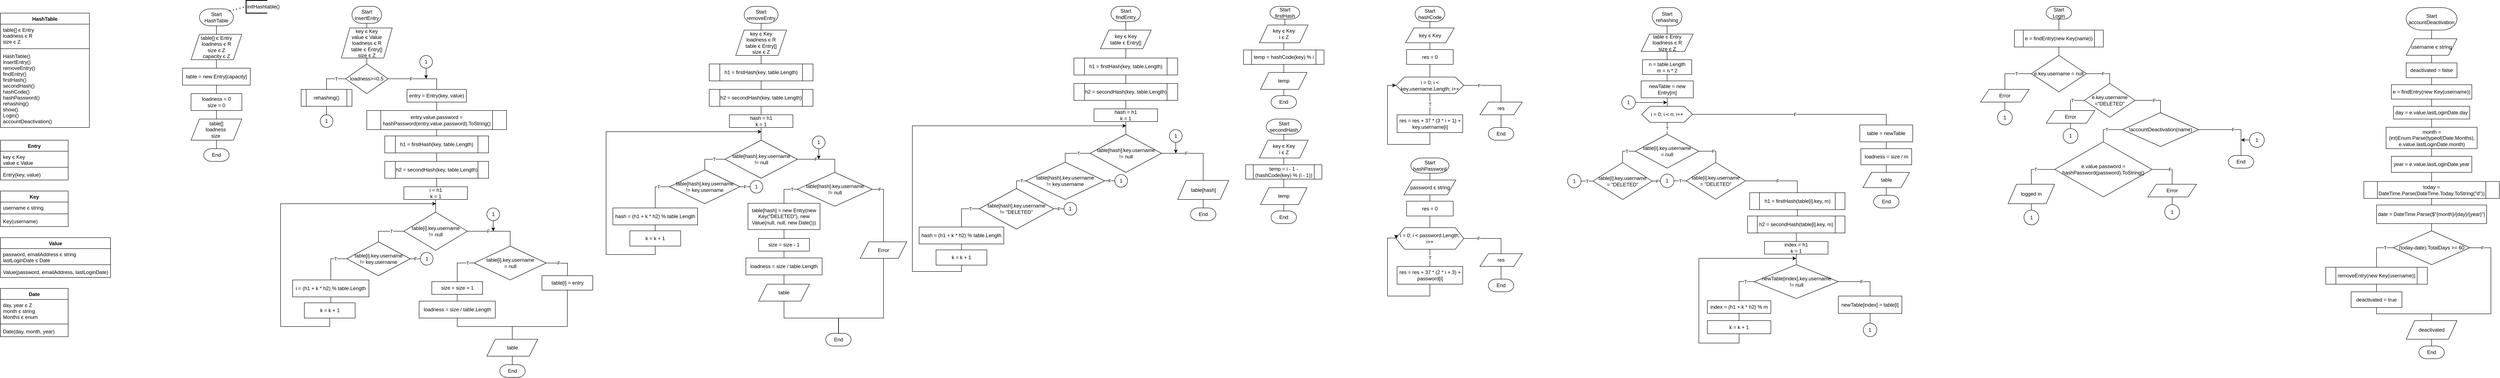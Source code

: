 <mxfile version="20.0.3" type="google"><diagram id="DhmejIsUo4tuSyW64Aea" name="Page-1"><mxGraphModel grid="1" page="1" gridSize="10" guides="1" tooltips="1" connect="1" arrows="1" fold="1" pageScale="1" pageWidth="850" pageHeight="1100" math="0" shadow="0"><root><mxCell id="0"/><mxCell id="1" parent="0"/><mxCell id="haLvJklo2LZHpQ-p1p7m-2" value="HashTable" style="swimlane;fontStyle=1;align=center;verticalAlign=top;childLayout=stackLayout;horizontal=1;startSize=26;horizontalStack=0;resizeParent=1;resizeParentMax=0;resizeLast=0;collapsible=1;marginBottom=0;" vertex="1" parent="1"><mxGeometry x="60" y="60" width="210" height="270" as="geometry"/></mxCell><mxCell id="haLvJklo2LZHpQ-p1p7m-3" value="table[] є Entry&#10;loadness є R&#10;size є Z&#10;" style="text;strokeColor=none;fillColor=none;align=left;verticalAlign=top;spacingLeft=4;spacingRight=4;overflow=hidden;rotatable=0;points=[[0,0.5],[1,0.5]];portConstraint=eastwest;" vertex="1" parent="haLvJklo2LZHpQ-p1p7m-2"><mxGeometry y="26" width="210" height="54" as="geometry"/></mxCell><mxCell id="haLvJklo2LZHpQ-p1p7m-4" value="" style="line;strokeWidth=1;fillColor=none;align=left;verticalAlign=middle;spacingTop=-1;spacingLeft=3;spacingRight=3;rotatable=0;labelPosition=right;points=[];portConstraint=eastwest;" vertex="1" parent="haLvJklo2LZHpQ-p1p7m-2"><mxGeometry y="80" width="210" height="8" as="geometry"/></mxCell><mxCell id="haLvJklo2LZHpQ-p1p7m-5" value="HashTable()&#10;insertEntry()&#10;removeEntry()&#10;findEntry()&#10;firstHash()&#10;secondHash()&#10;hashCode()&#10;hashPassword()&#10;rehashing()&#10;show()&#10;Login()&#10;accountDeactivation()" style="text;strokeColor=none;fillColor=none;align=left;verticalAlign=top;spacingLeft=4;spacingRight=4;overflow=hidden;rotatable=0;points=[[0,0.5],[1,0.5]];portConstraint=eastwest;" vertex="1" parent="haLvJklo2LZHpQ-p1p7m-2"><mxGeometry y="88" width="210" height="182" as="geometry"/></mxCell><mxCell id="haLvJklo2LZHpQ-p1p7m-6" value="Entry" style="swimlane;fontStyle=1;align=center;verticalAlign=top;childLayout=stackLayout;horizontal=1;startSize=26;horizontalStack=0;resizeParent=1;resizeParentMax=0;resizeLast=0;collapsible=1;marginBottom=0;" vertex="1" parent="1"><mxGeometry x="60" y="360" width="160" height="94" as="geometry"/></mxCell><mxCell id="haLvJklo2LZHpQ-p1p7m-7" value="key є Key&#10;value є Value&#10;" style="text;strokeColor=none;fillColor=none;align=left;verticalAlign=top;spacingLeft=4;spacingRight=4;overflow=hidden;rotatable=0;points=[[0,0.5],[1,0.5]];portConstraint=eastwest;" vertex="1" parent="haLvJklo2LZHpQ-p1p7m-6"><mxGeometry y="26" width="160" height="34" as="geometry"/></mxCell><mxCell id="haLvJklo2LZHpQ-p1p7m-8" value="" style="line;strokeWidth=1;fillColor=none;align=left;verticalAlign=middle;spacingTop=-1;spacingLeft=3;spacingRight=3;rotatable=0;labelPosition=right;points=[];portConstraint=eastwest;" vertex="1" parent="haLvJklo2LZHpQ-p1p7m-6"><mxGeometry y="60" width="160" height="8" as="geometry"/></mxCell><mxCell id="haLvJklo2LZHpQ-p1p7m-9" value="Entry(key, value)" style="text;strokeColor=none;fillColor=none;align=left;verticalAlign=top;spacingLeft=4;spacingRight=4;overflow=hidden;rotatable=0;points=[[0,0.5],[1,0.5]];portConstraint=eastwest;" vertex="1" parent="haLvJklo2LZHpQ-p1p7m-6"><mxGeometry y="68" width="160" height="26" as="geometry"/></mxCell><mxCell id="haLvJklo2LZHpQ-p1p7m-10" value="Key" style="swimlane;fontStyle=1;align=center;verticalAlign=top;childLayout=stackLayout;horizontal=1;startSize=26;horizontalStack=0;resizeParent=1;resizeParentMax=0;resizeLast=0;collapsible=1;marginBottom=0;" vertex="1" parent="1"><mxGeometry x="60" y="480" width="160" height="84" as="geometry"/></mxCell><mxCell id="haLvJklo2LZHpQ-p1p7m-11" value="username є string" style="text;strokeColor=none;fillColor=none;align=left;verticalAlign=top;spacingLeft=4;spacingRight=4;overflow=hidden;rotatable=0;points=[[0,0.5],[1,0.5]];portConstraint=eastwest;" vertex="1" parent="haLvJklo2LZHpQ-p1p7m-10"><mxGeometry y="26" width="160" height="24" as="geometry"/></mxCell><mxCell id="haLvJklo2LZHpQ-p1p7m-12" value="" style="line;strokeWidth=1;fillColor=none;align=left;verticalAlign=middle;spacingTop=-1;spacingLeft=3;spacingRight=3;rotatable=0;labelPosition=right;points=[];portConstraint=eastwest;" vertex="1" parent="haLvJklo2LZHpQ-p1p7m-10"><mxGeometry y="50" width="160" height="8" as="geometry"/></mxCell><mxCell id="haLvJklo2LZHpQ-p1p7m-13" value="Key(username)" style="text;strokeColor=none;fillColor=none;align=left;verticalAlign=top;spacingLeft=4;spacingRight=4;overflow=hidden;rotatable=0;points=[[0,0.5],[1,0.5]];portConstraint=eastwest;" vertex="1" parent="haLvJklo2LZHpQ-p1p7m-10"><mxGeometry y="58" width="160" height="26" as="geometry"/></mxCell><mxCell id="haLvJklo2LZHpQ-p1p7m-14" value="Date" style="swimlane;fontStyle=1;align=center;verticalAlign=top;childLayout=stackLayout;horizontal=1;startSize=26;horizontalStack=0;resizeParent=1;resizeParentMax=0;resizeLast=0;collapsible=1;marginBottom=0;" vertex="1" parent="1"><mxGeometry x="60" y="710" width="160" height="114" as="geometry"/></mxCell><mxCell id="haLvJklo2LZHpQ-p1p7m-15" value="day, year є Z&#10;month є string&#10;Months є enum" style="text;strokeColor=none;fillColor=none;align=left;verticalAlign=top;spacingLeft=4;spacingRight=4;overflow=hidden;rotatable=0;points=[[0,0.5],[1,0.5]];portConstraint=eastwest;" vertex="1" parent="haLvJklo2LZHpQ-p1p7m-14"><mxGeometry y="26" width="160" height="54" as="geometry"/></mxCell><mxCell id="haLvJklo2LZHpQ-p1p7m-16" value="" style="line;strokeWidth=1;fillColor=none;align=left;verticalAlign=middle;spacingTop=-1;spacingLeft=3;spacingRight=3;rotatable=0;labelPosition=right;points=[];portConstraint=eastwest;" vertex="1" parent="haLvJklo2LZHpQ-p1p7m-14"><mxGeometry y="80" width="160" height="8" as="geometry"/></mxCell><mxCell id="haLvJklo2LZHpQ-p1p7m-17" value="Date(day, month, year)" style="text;strokeColor=none;fillColor=none;align=left;verticalAlign=top;spacingLeft=4;spacingRight=4;overflow=hidden;rotatable=0;points=[[0,0.5],[1,0.5]];portConstraint=eastwest;" vertex="1" parent="haLvJklo2LZHpQ-p1p7m-14"><mxGeometry y="88" width="160" height="26" as="geometry"/></mxCell><mxCell id="haLvJklo2LZHpQ-p1p7m-18" value="Value" style="swimlane;fontStyle=1;align=center;verticalAlign=top;childLayout=stackLayout;horizontal=1;startSize=26;horizontalStack=0;resizeParent=1;resizeParentMax=0;resizeLast=0;collapsible=1;marginBottom=0;" vertex="1" parent="1"><mxGeometry x="60" y="590" width="260" height="94" as="geometry"/></mxCell><mxCell id="haLvJklo2LZHpQ-p1p7m-19" value="password, emailAddress є string&#10;lastLoginDate є Date" style="text;strokeColor=none;fillColor=none;align=left;verticalAlign=top;spacingLeft=4;spacingRight=4;overflow=hidden;rotatable=0;points=[[0,0.5],[1,0.5]];portConstraint=eastwest;" vertex="1" parent="haLvJklo2LZHpQ-p1p7m-18"><mxGeometry y="26" width="260" height="34" as="geometry"/></mxCell><mxCell id="haLvJklo2LZHpQ-p1p7m-20" value="" style="line;strokeWidth=1;fillColor=none;align=left;verticalAlign=middle;spacingTop=-1;spacingLeft=3;spacingRight=3;rotatable=0;labelPosition=right;points=[];portConstraint=eastwest;" vertex="1" parent="haLvJklo2LZHpQ-p1p7m-18"><mxGeometry y="60" width="260" height="8" as="geometry"/></mxCell><mxCell id="haLvJklo2LZHpQ-p1p7m-21" value="Value(password, emailAddress, lastLoginDate)" style="text;strokeColor=none;fillColor=none;align=left;verticalAlign=top;spacingLeft=4;spacingRight=4;overflow=hidden;rotatable=0;points=[[0,0.5],[1,0.5]];portConstraint=eastwest;" vertex="1" parent="haLvJklo2LZHpQ-p1p7m-18"><mxGeometry y="68" width="260" height="26" as="geometry"/></mxCell><mxCell id="haLvJklo2LZHpQ-p1p7m-29" value="" style="edgeStyle=orthogonalEdgeStyle;rounded=0;orthogonalLoop=1;jettySize=auto;html=1;endArrow=none;endFill=0;" edge="1" parent="1" source="haLvJklo2LZHpQ-p1p7m-22" target="haLvJklo2LZHpQ-p1p7m-28"><mxGeometry relative="1" as="geometry"/></mxCell><mxCell id="haLvJklo2LZHpQ-p1p7m-22" value="&lt;font style=&quot;font-size: 12px&quot;&gt;Start&lt;br&gt;HashTable&lt;br&gt;&lt;/font&gt;" style="strokeWidth=1;html=1;shape=mxgraph.flowchart.terminator;whiteSpace=wrap;" vertex="1" parent="1"><mxGeometry x="530" y="50" width="80" height="40" as="geometry"/></mxCell><mxCell id="haLvJklo2LZHpQ-p1p7m-26" value="initHashtable()&amp;nbsp;" style="strokeWidth=2;html=1;shape=mxgraph.flowchart.annotation_1;align=left;pointerEvents=1;" vertex="1" parent="1"><mxGeometry x="640" y="30" width="50" height="30" as="geometry"/></mxCell><mxCell id="haLvJklo2LZHpQ-p1p7m-27" value="" style="endArrow=none;dashed=1;html=1;dashPattern=1 3;strokeWidth=2;rounded=0;exitX=0.89;exitY=0.11;exitDx=0;exitDy=0;exitPerimeter=0;entryX=0;entryY=0.5;entryDx=0;entryDy=0;entryPerimeter=0;" edge="1" parent="1" source="haLvJklo2LZHpQ-p1p7m-22" target="haLvJklo2LZHpQ-p1p7m-26"><mxGeometry width="50" height="50" relative="1" as="geometry"><mxPoint x="540" y="300" as="sourcePoint"/><mxPoint x="650" y="40" as="targetPoint"/></mxGeometry></mxCell><mxCell id="haLvJklo2LZHpQ-p1p7m-31" value="" style="edgeStyle=orthogonalEdgeStyle;rounded=0;orthogonalLoop=1;jettySize=auto;html=1;endArrow=none;endFill=0;" edge="1" parent="1" source="haLvJklo2LZHpQ-p1p7m-28" target="haLvJklo2LZHpQ-p1p7m-30"><mxGeometry relative="1" as="geometry"/></mxCell><mxCell id="haLvJklo2LZHpQ-p1p7m-28" value="table[] є Entry&lt;br style=&quot;padding: 0px; margin: 0px;&quot;&gt;loadness є R&lt;br style=&quot;padding: 0px; margin: 0px;&quot;&gt;size є Z&lt;br&gt;capacity є Z" style="shape=parallelogram;perimeter=parallelogramPerimeter;whiteSpace=wrap;html=1;fixedSize=1;" vertex="1" parent="1"><mxGeometry x="510" y="110" width="120" height="60" as="geometry"/></mxCell><mxCell id="haLvJklo2LZHpQ-p1p7m-33" value="" style="edgeStyle=orthogonalEdgeStyle;rounded=0;orthogonalLoop=1;jettySize=auto;html=1;endArrow=none;endFill=0;" edge="1" parent="1" source="haLvJklo2LZHpQ-p1p7m-30" target="haLvJklo2LZHpQ-p1p7m-32"><mxGeometry relative="1" as="geometry"/></mxCell><mxCell id="haLvJklo2LZHpQ-p1p7m-30" value="table = new Entry[capacity]" style="rounded=0;whiteSpace=wrap;html=1;" vertex="1" parent="1"><mxGeometry x="490" y="190" width="160" height="40" as="geometry"/></mxCell><mxCell id="haLvJklo2LZHpQ-p1p7m-35" value="" style="edgeStyle=orthogonalEdgeStyle;rounded=0;orthogonalLoop=1;jettySize=auto;html=1;endArrow=none;endFill=0;" edge="1" parent="1" source="haLvJklo2LZHpQ-p1p7m-32" target="haLvJklo2LZHpQ-p1p7m-34"><mxGeometry relative="1" as="geometry"/></mxCell><mxCell id="haLvJklo2LZHpQ-p1p7m-32" value="loadness = 0&lt;br&gt;size = 0" style="rounded=0;whiteSpace=wrap;html=1;" vertex="1" parent="1"><mxGeometry x="510" y="250" width="120" height="40" as="geometry"/></mxCell><mxCell id="haLvJklo2LZHpQ-p1p7m-37" value="" style="edgeStyle=orthogonalEdgeStyle;rounded=0;orthogonalLoop=1;jettySize=auto;html=1;endArrow=none;endFill=0;" edge="1" parent="1" source="haLvJklo2LZHpQ-p1p7m-34" target="haLvJklo2LZHpQ-p1p7m-36"><mxGeometry relative="1" as="geometry"/></mxCell><mxCell id="haLvJklo2LZHpQ-p1p7m-34" value="table[]&lt;br&gt;loadness&amp;nbsp;&lt;br style=&quot;padding: 0px; margin: 0px;&quot;&gt;size&amp;nbsp;" style="shape=parallelogram;perimeter=parallelogramPerimeter;whiteSpace=wrap;html=1;fixedSize=1;" vertex="1" parent="1"><mxGeometry x="510" y="310" width="120" height="50" as="geometry"/></mxCell><mxCell id="haLvJklo2LZHpQ-p1p7m-36" value="&lt;font style=&quot;font-size: 12px&quot;&gt;End&lt;/font&gt;" style="strokeWidth=1;html=1;shape=mxgraph.flowchart.terminator;whiteSpace=wrap;fontSize=12;" vertex="1" parent="1"><mxGeometry x="540" y="380" width="60" height="30" as="geometry"/></mxCell><mxCell id="haLvJklo2LZHpQ-p1p7m-40" value="" style="edgeStyle=orthogonalEdgeStyle;rounded=0;orthogonalLoop=1;jettySize=auto;html=1;endArrow=none;endFill=0;" edge="1" parent="1" source="haLvJklo2LZHpQ-p1p7m-38" target="haLvJklo2LZHpQ-p1p7m-39"><mxGeometry relative="1" as="geometry"/></mxCell><mxCell id="haLvJklo2LZHpQ-p1p7m-38" value="&lt;font style=&quot;font-size: 12px&quot;&gt;Start&lt;br&gt;insertEntry&lt;br&gt;&lt;/font&gt;" style="strokeWidth=1;html=1;shape=mxgraph.flowchart.terminator;whiteSpace=wrap;" vertex="1" parent="1"><mxGeometry x="890" y="44" width="70" height="40" as="geometry"/></mxCell><mxCell id="haLvJklo2LZHpQ-p1p7m-42" value="" style="edgeStyle=orthogonalEdgeStyle;rounded=0;orthogonalLoop=1;jettySize=auto;html=1;endArrow=none;endFill=0;" edge="1" parent="1" source="haLvJklo2LZHpQ-p1p7m-39" target="haLvJklo2LZHpQ-p1p7m-41"><mxGeometry relative="1" as="geometry"/></mxCell><mxCell id="haLvJklo2LZHpQ-p1p7m-39" value="key є Key&lt;br style=&quot;padding: 0px; margin: 0px;&quot;&gt;value є Value&lt;br&gt;loadness є R&lt;br&gt;table є Entry[]&lt;br&gt;size є Z" style="shape=parallelogram;perimeter=parallelogramPerimeter;whiteSpace=wrap;html=1;fixedSize=1;" vertex="1" parent="1"><mxGeometry x="865" y="95" width="120" height="71" as="geometry"/></mxCell><mxCell id="haLvJklo2LZHpQ-p1p7m-44" value="T" style="edgeStyle=orthogonalEdgeStyle;rounded=0;orthogonalLoop=1;jettySize=auto;html=1;entryX=0.5;entryY=0;entryDx=0;entryDy=0;endArrow=none;endFill=0;exitX=0;exitY=0.5;exitDx=0;exitDy=0;" edge="1" parent="1" source="haLvJklo2LZHpQ-p1p7m-41" target="haLvJklo2LZHpQ-p1p7m-43"><mxGeometry x="-0.375" relative="1" as="geometry"><mxPoint as="offset"/></mxGeometry></mxCell><mxCell id="haLvJklo2LZHpQ-p1p7m-48" value="F" style="edgeStyle=orthogonalEdgeStyle;rounded=0;orthogonalLoop=1;jettySize=auto;html=1;entryX=0.5;entryY=0;entryDx=0;entryDy=0;endArrow=none;endFill=0;exitX=1;exitY=0.5;exitDx=0;exitDy=0;" edge="1" parent="1" source="haLvJklo2LZHpQ-p1p7m-41" target="haLvJklo2LZHpQ-p1p7m-47"><mxGeometry x="-0.214" relative="1" as="geometry"><mxPoint x="1025" y="215" as="sourcePoint"/><mxPoint as="offset"/></mxGeometry></mxCell><mxCell id="haLvJklo2LZHpQ-p1p7m-41" value="loadness&amp;gt;=0.5" style="rhombus;whiteSpace=wrap;html=1;" vertex="1" parent="1"><mxGeometry x="875" y="180" width="100" height="70" as="geometry"/></mxCell><mxCell id="haLvJklo2LZHpQ-p1p7m-43" value="rehashing()" style="shape=process;whiteSpace=wrap;html=1;backgroundOutline=1;" vertex="1" parent="1"><mxGeometry x="770" y="240" width="120" height="40" as="geometry"/></mxCell><mxCell id="haLvJklo2LZHpQ-p1p7m-46" value="" style="edgeStyle=orthogonalEdgeStyle;rounded=0;orthogonalLoop=1;jettySize=auto;html=1;endArrow=none;endFill=0;" edge="1" parent="1" source="haLvJklo2LZHpQ-p1p7m-45" target="haLvJklo2LZHpQ-p1p7m-43"><mxGeometry relative="1" as="geometry"/></mxCell><mxCell id="haLvJklo2LZHpQ-p1p7m-45" value="1" style="ellipse;whiteSpace=wrap;html=1;aspect=fixed;" vertex="1" parent="1"><mxGeometry x="815" y="300" width="30" height="30" as="geometry"/></mxCell><mxCell id="haLvJklo2LZHpQ-p1p7m-54" value="" style="edgeStyle=orthogonalEdgeStyle;rounded=0;orthogonalLoop=1;jettySize=auto;html=1;endArrow=none;endFill=0;" edge="1" parent="1" source="haLvJklo2LZHpQ-p1p7m-47" target="haLvJklo2LZHpQ-p1p7m-52"><mxGeometry relative="1" as="geometry"/></mxCell><mxCell id="haLvJklo2LZHpQ-p1p7m-47" value="entry = Entry(key, value)" style="rounded=0;whiteSpace=wrap;html=1;" vertex="1" parent="1"><mxGeometry x="1020" y="240" width="140" height="30" as="geometry"/></mxCell><mxCell id="haLvJklo2LZHpQ-p1p7m-50" value="" style="edgeStyle=orthogonalEdgeStyle;rounded=0;orthogonalLoop=1;jettySize=auto;html=1;endArrow=classic;endFill=1;exitX=0.5;exitY=1;exitDx=0;exitDy=0;" edge="1" parent="1" source="haLvJklo2LZHpQ-p1p7m-49"><mxGeometry relative="1" as="geometry"><mxPoint x="1065" y="190" as="sourcePoint"/><mxPoint x="1065" y="215" as="targetPoint"/></mxGeometry></mxCell><mxCell id="haLvJklo2LZHpQ-p1p7m-49" value="1" style="ellipse;whiteSpace=wrap;html=1;aspect=fixed;" vertex="1" parent="1"><mxGeometry x="1050" y="160" width="30" height="30" as="geometry"/></mxCell><mxCell id="haLvJklo2LZHpQ-p1p7m-57" value="" style="edgeStyle=orthogonalEdgeStyle;rounded=0;orthogonalLoop=1;jettySize=auto;html=1;endArrow=none;endFill=0;" edge="1" parent="1" source="haLvJklo2LZHpQ-p1p7m-52" target="haLvJklo2LZHpQ-p1p7m-55"><mxGeometry relative="1" as="geometry"/></mxCell><mxCell id="haLvJklo2LZHpQ-p1p7m-52" value="&lt;span style=&quot;font-size: 12px;&quot;&gt;entry.value.password = hashPassword(entry.value.password).ToString()&lt;/span&gt;" style="shape=process;whiteSpace=wrap;html=1;backgroundOutline=1;" vertex="1" parent="1"><mxGeometry x="925" y="290" width="330" height="45" as="geometry"/></mxCell><mxCell id="haLvJklo2LZHpQ-p1p7m-59" value="" style="edgeStyle=orthogonalEdgeStyle;rounded=0;orthogonalLoop=1;jettySize=auto;html=1;endArrow=none;endFill=0;" edge="1" parent="1" source="haLvJklo2LZHpQ-p1p7m-55" target="haLvJklo2LZHpQ-p1p7m-58"><mxGeometry relative="1" as="geometry"/></mxCell><mxCell id="haLvJklo2LZHpQ-p1p7m-55" value="&lt;span style=&quot;font-size: 12px;&quot;&gt;h1 = firstHash(key, table.Length)&lt;/span&gt;" style="shape=process;whiteSpace=wrap;html=1;backgroundOutline=1;" vertex="1" parent="1"><mxGeometry x="967.5" y="350" width="245" height="40" as="geometry"/></mxCell><mxCell id="haLvJklo2LZHpQ-p1p7m-61" value="" style="edgeStyle=orthogonalEdgeStyle;rounded=0;orthogonalLoop=1;jettySize=auto;html=1;endArrow=none;endFill=0;" edge="1" parent="1" source="haLvJklo2LZHpQ-p1p7m-58"><mxGeometry relative="1" as="geometry"><mxPoint x="1090" y="470" as="targetPoint"/></mxGeometry></mxCell><mxCell id="haLvJklo2LZHpQ-p1p7m-58" value="&lt;span style=&quot;font-size: 12px;&quot;&gt;h2 = secondHash(key, table.Length)&lt;/span&gt;" style="shape=process;whiteSpace=wrap;html=1;backgroundOutline=1;" vertex="1" parent="1"><mxGeometry x="967.5" y="410" width="245" height="40" as="geometry"/></mxCell><mxCell id="haLvJklo2LZHpQ-p1p7m-81" value="" style="edgeStyle=orthogonalEdgeStyle;rounded=0;orthogonalLoop=1;jettySize=auto;html=1;endArrow=none;endFill=0;" edge="1" parent="1" source="haLvJklo2LZHpQ-p1p7m-79" target="haLvJklo2LZHpQ-p1p7m-80"><mxGeometry relative="1" as="geometry"/></mxCell><mxCell id="haLvJklo2LZHpQ-p1p7m-79" value="&lt;font style=&quot;font-size: 12px&quot;&gt;Start&lt;br&gt;removeEntry&lt;br&gt;&lt;/font&gt;" style="strokeWidth=1;html=1;shape=mxgraph.flowchart.terminator;whiteSpace=wrap;" vertex="1" parent="1"><mxGeometry x="1816" y="44" width="80" height="40" as="geometry"/></mxCell><mxCell id="haLvJklo2LZHpQ-p1p7m-85" value="" style="edgeStyle=orthogonalEdgeStyle;rounded=0;orthogonalLoop=1;jettySize=auto;html=1;endArrow=none;endFill=0;" edge="1" parent="1" source="haLvJklo2LZHpQ-p1p7m-80" target="haLvJklo2LZHpQ-p1p7m-84"><mxGeometry relative="1" as="geometry"/></mxCell><mxCell id="haLvJklo2LZHpQ-p1p7m-80" value="key є Key&lt;br&gt;loadness є R&lt;br&gt;table є Entry[]&lt;br&gt;size є Z" style="shape=parallelogram;perimeter=parallelogramPerimeter;whiteSpace=wrap;html=1;fixedSize=1;" vertex="1" parent="1"><mxGeometry x="1796" y="100" width="120" height="60" as="geometry"/></mxCell><mxCell id="haLvJklo2LZHpQ-p1p7m-82" value="" style="edgeStyle=orthogonalEdgeStyle;rounded=0;orthogonalLoop=1;jettySize=auto;html=1;endArrow=none;endFill=0;" edge="1" parent="1" source="haLvJklo2LZHpQ-p1p7m-83" target="haLvJklo2LZHpQ-p1p7m-84"><mxGeometry relative="1" as="geometry"/></mxCell><mxCell id="haLvJklo2LZHpQ-p1p7m-83" value="&lt;span style=&quot;font-size: 12px;&quot;&gt;h1 = firstHash(key, table.Length)&lt;/span&gt;" style="shape=process;whiteSpace=wrap;html=1;backgroundOutline=1;" vertex="1" parent="1"><mxGeometry x="1733.5" y="180" width="245" height="40" as="geometry"/></mxCell><mxCell id="haLvJklo2LZHpQ-p1p7m-91" value="" style="edgeStyle=orthogonalEdgeStyle;rounded=0;orthogonalLoop=1;jettySize=auto;html=1;endArrow=none;endFill=0;" edge="1" parent="1" source="haLvJklo2LZHpQ-p1p7m-84"><mxGeometry relative="1" as="geometry"><mxPoint x="1856" y="358" as="targetPoint"/></mxGeometry></mxCell><mxCell id="haLvJklo2LZHpQ-p1p7m-84" value="&lt;span style=&quot;font-size: 12px;&quot;&gt;h2 = secondHash(key, table.Length)&lt;/span&gt;" style="shape=process;whiteSpace=wrap;html=1;backgroundOutline=1;" vertex="1" parent="1"><mxGeometry x="1733.5" y="240" width="245" height="40" as="geometry"/></mxCell><mxCell id="haLvJklo2LZHpQ-p1p7m-86" value="hash = h1&lt;br&gt;k = 1" style="rounded=0;whiteSpace=wrap;html=1;" vertex="1" parent="1"><mxGeometry x="1781" y="300" width="150" height="30" as="geometry"/></mxCell><mxCell id="haLvJklo2LZHpQ-p1p7m-88" value="" style="edgeStyle=orthogonalEdgeStyle;rounded=0;orthogonalLoop=1;jettySize=auto;html=1;endArrow=none;endFill=0;exitX=0.5;exitY=0;exitDx=0;exitDy=0;" edge="1" parent="1" source="haLvJklo2LZHpQ-p1p7m-103" target="haLvJklo2LZHpQ-p1p7m-86"><mxGeometry relative="1" as="geometry"><mxPoint x="1856" y="358" as="sourcePoint"/></mxGeometry></mxCell><mxCell id="haLvJklo2LZHpQ-p1p7m-102" value="F" style="edgeStyle=orthogonalEdgeStyle;rounded=0;orthogonalLoop=1;jettySize=auto;html=1;entryX=0.5;entryY=0;entryDx=0;entryDy=0;endArrow=none;endFill=0;exitX=1;exitY=0.5;exitDx=0;exitDy=0;" edge="1" parent="1" source="haLvJklo2LZHpQ-p1p7m-103" target="haLvJklo2LZHpQ-p1p7m-94"><mxGeometry x="-0.279" relative="1" as="geometry"><mxPoint x="1936" y="402" as="sourcePoint"/><mxPoint as="offset"/></mxGeometry></mxCell><mxCell id="haLvJklo2LZHpQ-p1p7m-108" value="" style="edgeStyle=orthogonalEdgeStyle;rounded=0;orthogonalLoop=1;jettySize=auto;html=1;endArrow=none;endFill=0;" edge="1" parent="1" source="haLvJklo2LZHpQ-p1p7m-90" target="haLvJklo2LZHpQ-p1p7m-107"><mxGeometry relative="1" as="geometry"/></mxCell><mxCell id="haLvJklo2LZHpQ-p1p7m-90" value="&lt;span style=&quot;font-size: 12px;&quot;&gt;hash = (h1 + k * h2) % table.Length&lt;/span&gt;" style="rounded=0;whiteSpace=wrap;html=1;" vertex="1" parent="1"><mxGeometry x="1506" y="520" width="200" height="40" as="geometry"/></mxCell><mxCell id="haLvJklo2LZHpQ-p1p7m-154" value="F" style="edgeStyle=orthogonalEdgeStyle;rounded=0;orthogonalLoop=1;jettySize=auto;html=1;entryX=0.5;entryY=0;entryDx=0;entryDy=0;endArrow=none;endFill=0;exitX=1;exitY=0.5;exitDx=0;exitDy=0;" edge="1" parent="1" source="haLvJklo2LZHpQ-p1p7m-94" target="haLvJklo2LZHpQ-p1p7m-153"><mxGeometry x="-0.768" relative="1" as="geometry"><mxPoint as="offset"/></mxGeometry></mxCell><mxCell id="haLvJklo2LZHpQ-p1p7m-94" value="&lt;span style=&quot;font-size: 12px;&quot;&gt;table[hash].key.username &lt;br&gt;!= null&lt;/span&gt;" style="rhombus;whiteSpace=wrap;html=1;" vertex="1" parent="1"><mxGeometry x="1941.5" y="436" width="177" height="80" as="geometry"/></mxCell><mxCell id="haLvJklo2LZHpQ-p1p7m-95" value="" style="edgeStyle=orthogonalEdgeStyle;rounded=0;orthogonalLoop=1;jettySize=auto;html=1;endArrow=none;endFill=0;" edge="1" parent="1" source="haLvJklo2LZHpQ-p1p7m-96" target="haLvJklo2LZHpQ-p1p7m-98"><mxGeometry relative="1" as="geometry"/></mxCell><mxCell id="haLvJklo2LZHpQ-p1p7m-96" value="size = size - 1" style="rounded=0;whiteSpace=wrap;html=1;" vertex="1" parent="1"><mxGeometry x="1850" y="592" width="120" height="30" as="geometry"/></mxCell><mxCell id="haLvJklo2LZHpQ-p1p7m-152" value="" style="edgeStyle=orthogonalEdgeStyle;rounded=0;orthogonalLoop=1;jettySize=auto;html=1;endArrow=none;endFill=0;" edge="1" parent="1" source="haLvJklo2LZHpQ-p1p7m-98" target="haLvJklo2LZHpQ-p1p7m-101"><mxGeometry relative="1" as="geometry"/></mxCell><mxCell id="haLvJklo2LZHpQ-p1p7m-98" value="&lt;span style=&quot;font-size: 12px;&quot;&gt;loadness = size / table.Length&lt;/span&gt;" style="rounded=0;whiteSpace=wrap;html=1;" vertex="1" parent="1"><mxGeometry x="1820" y="638" width="180" height="40" as="geometry"/></mxCell><mxCell id="haLvJklo2LZHpQ-p1p7m-151" value="" style="edgeStyle=orthogonalEdgeStyle;rounded=0;orthogonalLoop=1;jettySize=auto;html=1;endArrow=none;endFill=0;exitX=0.5;exitY=1;exitDx=0;exitDy=0;" edge="1" parent="1" source="haLvJklo2LZHpQ-p1p7m-101" target="haLvJklo2LZHpQ-p1p7m-150"><mxGeometry relative="1" as="geometry"><Array as="points"><mxPoint x="1910" y="780"/><mxPoint x="2039" y="780"/></Array></mxGeometry></mxCell><mxCell id="haLvJklo2LZHpQ-p1p7m-101" value="table" style="shape=parallelogram;perimeter=parallelogramPerimeter;whiteSpace=wrap;html=1;fixedSize=1;" vertex="1" parent="1"><mxGeometry x="1850" y="700" width="120" height="40" as="geometry"/></mxCell><mxCell id="haLvJklo2LZHpQ-p1p7m-105" value="T" style="edgeStyle=orthogonalEdgeStyle;rounded=0;orthogonalLoop=1;jettySize=auto;html=1;entryX=0.5;entryY=0;entryDx=0;entryDy=0;endArrow=none;endFill=0;exitX=0;exitY=0.5;exitDx=0;exitDy=0;" edge="1" parent="1" source="haLvJklo2LZHpQ-p1p7m-103" target="haLvJklo2LZHpQ-p1p7m-104"><mxGeometry x="-0.3" relative="1" as="geometry"><mxPoint as="offset"/></mxGeometry></mxCell><mxCell id="haLvJklo2LZHpQ-p1p7m-103" value="&lt;span style=&quot;font-size: 12px;&quot;&gt;table[hash].key.username &lt;br&gt;!= null&lt;/span&gt;" style="rhombus;whiteSpace=wrap;html=1;" vertex="1" parent="1"><mxGeometry x="1770.5" y="360" width="171" height="90" as="geometry"/></mxCell><mxCell id="haLvJklo2LZHpQ-p1p7m-106" value="T" style="edgeStyle=orthogonalEdgeStyle;rounded=0;orthogonalLoop=1;jettySize=auto;html=1;entryX=0.5;entryY=0;entryDx=0;entryDy=0;endArrow=none;endFill=0;exitX=0;exitY=0.5;exitDx=0;exitDy=0;" edge="1" parent="1" source="haLvJklo2LZHpQ-p1p7m-104" target="haLvJklo2LZHpQ-p1p7m-90"><mxGeometry x="-0.384" relative="1" as="geometry"><mxPoint as="offset"/></mxGeometry></mxCell><mxCell id="haLvJklo2LZHpQ-p1p7m-104" value="&lt;span style=&quot;font-size: 12px;&quot;&gt;table[hash].key.username &lt;br&gt;!= key.username&lt;/span&gt;" style="rhombus;whiteSpace=wrap;html=1;" vertex="1" parent="1"><mxGeometry x="1640" y="430" width="166" height="80" as="geometry"/></mxCell><mxCell id="haLvJklo2LZHpQ-p1p7m-109" style="edgeStyle=orthogonalEdgeStyle;rounded=0;orthogonalLoop=1;jettySize=auto;html=1;endArrow=classic;endFill=1;exitX=0.5;exitY=1;exitDx=0;exitDy=0;" edge="1" parent="1" source="haLvJklo2LZHpQ-p1p7m-107"><mxGeometry relative="1" as="geometry"><mxPoint x="1857" y="340" as="targetPoint"/><Array as="points"><mxPoint x="1606" y="630"/><mxPoint x="1490" y="630"/><mxPoint x="1490" y="340"/></Array></mxGeometry></mxCell><mxCell id="haLvJklo2LZHpQ-p1p7m-107" value="k = k + 1" style="rounded=0;whiteSpace=wrap;html=1;" vertex="1" parent="1"><mxGeometry x="1546" y="574" width="120" height="36" as="geometry"/></mxCell><mxCell id="haLvJklo2LZHpQ-p1p7m-110" value="1" style="ellipse;whiteSpace=wrap;html=1;aspect=fixed;" vertex="1" parent="1"><mxGeometry x="1830" y="455" width="30" height="30" as="geometry"/></mxCell><mxCell id="haLvJklo2LZHpQ-p1p7m-111" value="F" style="edgeStyle=orthogonalEdgeStyle;rounded=0;orthogonalLoop=1;jettySize=auto;html=1;endArrow=none;endFill=0;" edge="1" parent="1" source="haLvJklo2LZHpQ-p1p7m-104" target="haLvJklo2LZHpQ-p1p7m-110"><mxGeometry relative="1" as="geometry"/></mxCell><mxCell id="haLvJklo2LZHpQ-p1p7m-114" style="edgeStyle=orthogonalEdgeStyle;rounded=0;orthogonalLoop=1;jettySize=auto;html=1;endArrow=classic;endFill=1;" edge="1" parent="1" source="haLvJklo2LZHpQ-p1p7m-112"><mxGeometry relative="1" as="geometry"><mxPoint x="1992" y="405" as="targetPoint"/></mxGeometry></mxCell><mxCell id="haLvJklo2LZHpQ-p1p7m-112" value="1" style="ellipse;whiteSpace=wrap;html=1;aspect=fixed;" vertex="1" parent="1"><mxGeometry x="1977" y="350" width="30" height="30" as="geometry"/></mxCell><mxCell id="haLvJklo2LZHpQ-p1p7m-116" value="i = h1&lt;br&gt;k = 1" style="rounded=0;whiteSpace=wrap;html=1;" vertex="1" parent="1"><mxGeometry x="1012.5" y="470" width="150" height="30" as="geometry"/></mxCell><mxCell id="haLvJklo2LZHpQ-p1p7m-117" value="" style="edgeStyle=orthogonalEdgeStyle;rounded=0;orthogonalLoop=1;jettySize=auto;html=1;endArrow=none;endFill=0;exitX=0.5;exitY=0;exitDx=0;exitDy=0;" edge="1" parent="1" source="haLvJklo2LZHpQ-p1p7m-132" target="haLvJklo2LZHpQ-p1p7m-116"><mxGeometry relative="1" as="geometry"><mxPoint x="1087.5" y="528" as="sourcePoint"/></mxGeometry></mxCell><mxCell id="haLvJklo2LZHpQ-p1p7m-118" value="F" style="edgeStyle=orthogonalEdgeStyle;rounded=0;orthogonalLoop=1;jettySize=auto;html=1;entryX=0.5;entryY=0;entryDx=0;entryDy=0;endArrow=none;endFill=0;exitX=1;exitY=0.5;exitDx=0;exitDy=0;" edge="1" parent="1" source="haLvJklo2LZHpQ-p1p7m-132" target="haLvJklo2LZHpQ-p1p7m-123"><mxGeometry x="-0.279" relative="1" as="geometry"><mxPoint x="1167.5" y="572" as="sourcePoint"/><mxPoint as="offset"/></mxGeometry></mxCell><mxCell id="haLvJklo2LZHpQ-p1p7m-119" value="" style="edgeStyle=orthogonalEdgeStyle;rounded=0;orthogonalLoop=1;jettySize=auto;html=1;endArrow=none;endFill=0;" edge="1" parent="1" source="haLvJklo2LZHpQ-p1p7m-120" target="haLvJklo2LZHpQ-p1p7m-136"><mxGeometry relative="1" as="geometry"/></mxCell><mxCell id="haLvJklo2LZHpQ-p1p7m-120" value="&lt;span style=&quot;font-size: 12px;&quot;&gt;i = (h1 + k * h2) % table.Length&lt;/span&gt;" style="rounded=0;whiteSpace=wrap;html=1;" vertex="1" parent="1"><mxGeometry x="750" y="690" width="180" height="40" as="geometry"/></mxCell><mxCell id="haLvJklo2LZHpQ-p1p7m-121" value="T" style="edgeStyle=orthogonalEdgeStyle;rounded=0;orthogonalLoop=1;jettySize=auto;html=1;entryX=0.5;entryY=0;entryDx=0;entryDy=0;endArrow=none;endFill=0;exitX=0;exitY=0.5;exitDx=0;exitDy=0;" edge="1" parent="1" source="haLvJklo2LZHpQ-p1p7m-123" target="haLvJklo2LZHpQ-p1p7m-125"><mxGeometry x="-0.62" relative="1" as="geometry"><mxPoint as="offset"/></mxGeometry></mxCell><mxCell id="haLvJklo2LZHpQ-p1p7m-122" value="F" style="edgeStyle=orthogonalEdgeStyle;rounded=0;orthogonalLoop=1;jettySize=auto;html=1;entryX=0.5;entryY=0;entryDx=0;entryDy=0;endArrow=none;endFill=0;exitX=1;exitY=0.5;exitDx=0;exitDy=0;" edge="1" parent="1"><mxGeometry x="-0.25" relative="1" as="geometry"><mxPoint x="1348.5" y="650" as="sourcePoint"/><mxPoint x="1398.5" y="680" as="targetPoint"/><mxPoint as="offset"/></mxGeometry></mxCell><mxCell id="haLvJklo2LZHpQ-p1p7m-123" value="&lt;span style=&quot;font-size: 12px;&quot;&gt;table[i].key.username &lt;br&gt;= null&lt;/span&gt;" style="rhombus;whiteSpace=wrap;html=1;" vertex="1" parent="1"><mxGeometry x="1178.5" y="610" width="170" height="80" as="geometry"/></mxCell><mxCell id="haLvJklo2LZHpQ-p1p7m-124" value="" style="edgeStyle=orthogonalEdgeStyle;rounded=0;orthogonalLoop=1;jettySize=auto;html=1;endArrow=none;endFill=0;" edge="1" parent="1" source="haLvJklo2LZHpQ-p1p7m-125" target="haLvJklo2LZHpQ-p1p7m-127"><mxGeometry relative="1" as="geometry"/></mxCell><mxCell id="haLvJklo2LZHpQ-p1p7m-125" value="size = size + 1" style="rounded=0;whiteSpace=wrap;html=1;" vertex="1" parent="1"><mxGeometry x="1078.5" y="694" width="120" height="30" as="geometry"/></mxCell><mxCell id="haLvJklo2LZHpQ-p1p7m-126" style="edgeStyle=orthogonalEdgeStyle;rounded=0;orthogonalLoop=1;jettySize=auto;html=1;entryX=0.5;entryY=0;entryDx=0;entryDy=0;endArrow=none;endFill=0;" edge="1" parent="1" source="haLvJklo2LZHpQ-p1p7m-127" target="haLvJklo2LZHpQ-p1p7m-130"><mxGeometry relative="1" as="geometry"><Array as="points"><mxPoint x="1138.5" y="800"/><mxPoint x="1268.5" y="800"/></Array></mxGeometry></mxCell><mxCell id="haLvJklo2LZHpQ-p1p7m-127" value="&lt;span style=&quot;font-size: 12px;&quot;&gt;loadness = size / table.Length&lt;/span&gt;" style="rounded=0;whiteSpace=wrap;html=1;" vertex="1" parent="1"><mxGeometry x="1048.5" y="740" width="180" height="40" as="geometry"/></mxCell><mxCell id="haLvJklo2LZHpQ-p1p7m-128" style="edgeStyle=orthogonalEdgeStyle;rounded=0;orthogonalLoop=1;jettySize=auto;html=1;entryX=0.5;entryY=0;entryDx=0;entryDy=0;endArrow=none;endFill=0;exitX=0.5;exitY=1;exitDx=0;exitDy=0;" edge="1" parent="1" source="haLvJklo2LZHpQ-p1p7m-129" target="haLvJklo2LZHpQ-p1p7m-130"><mxGeometry relative="1" as="geometry"><Array as="points"><mxPoint x="1398.5" y="800"/><mxPoint x="1268.5" y="800"/></Array></mxGeometry></mxCell><mxCell id="haLvJklo2LZHpQ-p1p7m-129" value="&lt;span style=&quot;font-size: 12px;&quot;&gt;table[i] = entry&lt;/span&gt;" style="rounded=0;whiteSpace=wrap;html=1;" vertex="1" parent="1"><mxGeometry x="1338.5" y="680" width="120" height="34" as="geometry"/></mxCell><mxCell id="haLvJklo2LZHpQ-p1p7m-149" value="" style="edgeStyle=orthogonalEdgeStyle;rounded=0;orthogonalLoop=1;jettySize=auto;html=1;endArrow=none;endFill=0;" edge="1" parent="1" source="haLvJklo2LZHpQ-p1p7m-130" target="haLvJklo2LZHpQ-p1p7m-148"><mxGeometry relative="1" as="geometry"/></mxCell><mxCell id="haLvJklo2LZHpQ-p1p7m-130" value="table" style="shape=parallelogram;perimeter=parallelogramPerimeter;whiteSpace=wrap;html=1;fixedSize=1;" vertex="1" parent="1"><mxGeometry x="1208.5" y="830" width="120" height="40" as="geometry"/></mxCell><mxCell id="haLvJklo2LZHpQ-p1p7m-131" value="T" style="edgeStyle=orthogonalEdgeStyle;rounded=0;orthogonalLoop=1;jettySize=auto;html=1;entryX=0.5;entryY=0;entryDx=0;entryDy=0;endArrow=none;endFill=0;exitX=0;exitY=0.5;exitDx=0;exitDy=0;" edge="1" parent="1" source="haLvJklo2LZHpQ-p1p7m-132" target="haLvJklo2LZHpQ-p1p7m-134"><mxGeometry x="-0.3" relative="1" as="geometry"><mxPoint as="offset"/></mxGeometry></mxCell><mxCell id="haLvJklo2LZHpQ-p1p7m-132" value="&lt;span style=&quot;font-size: 12px;&quot;&gt;table[i].key.username &lt;br&gt;!= null&lt;/span&gt;" style="rhombus;whiteSpace=wrap;html=1;" vertex="1" parent="1"><mxGeometry x="1012.5" y="530" width="150" height="90" as="geometry"/></mxCell><mxCell id="haLvJklo2LZHpQ-p1p7m-133" value="T" style="edgeStyle=orthogonalEdgeStyle;rounded=0;orthogonalLoop=1;jettySize=auto;html=1;entryX=0.5;entryY=0;entryDx=0;entryDy=0;endArrow=none;endFill=0;exitX=0;exitY=0.5;exitDx=0;exitDy=0;" edge="1" parent="1" source="haLvJklo2LZHpQ-p1p7m-134" target="haLvJklo2LZHpQ-p1p7m-120"><mxGeometry x="-0.384" relative="1" as="geometry"><mxPoint as="offset"/></mxGeometry></mxCell><mxCell id="haLvJklo2LZHpQ-p1p7m-134" value="&lt;span style=&quot;font-size: 12px;&quot;&gt;table[i].key.username &lt;br&gt;!= key.username&lt;/span&gt;" style="rhombus;whiteSpace=wrap;html=1;" vertex="1" parent="1"><mxGeometry x="877.5" y="600" width="150" height="80" as="geometry"/></mxCell><mxCell id="haLvJklo2LZHpQ-p1p7m-135" style="edgeStyle=orthogonalEdgeStyle;rounded=0;orthogonalLoop=1;jettySize=auto;html=1;endArrow=classic;endFill=1;exitX=0.5;exitY=1;exitDx=0;exitDy=0;" edge="1" parent="1" source="haLvJklo2LZHpQ-p1p7m-136"><mxGeometry relative="1" as="geometry"><mxPoint x="1088.5" y="510" as="targetPoint"/><Array as="points"><mxPoint x="837.5" y="800"/><mxPoint x="721.5" y="800"/><mxPoint x="721.5" y="510"/></Array></mxGeometry></mxCell><mxCell id="haLvJklo2LZHpQ-p1p7m-136" value="k = k + 1" style="rounded=0;whiteSpace=wrap;html=1;" vertex="1" parent="1"><mxGeometry x="777.5" y="744" width="120" height="36" as="geometry"/></mxCell><mxCell id="haLvJklo2LZHpQ-p1p7m-137" value="1" style="ellipse;whiteSpace=wrap;html=1;aspect=fixed;" vertex="1" parent="1"><mxGeometry x="1051.5" y="625" width="30" height="30" as="geometry"/></mxCell><mxCell id="haLvJklo2LZHpQ-p1p7m-138" value="F" style="edgeStyle=orthogonalEdgeStyle;rounded=0;orthogonalLoop=1;jettySize=auto;html=1;endArrow=none;endFill=0;" edge="1" parent="1" source="haLvJklo2LZHpQ-p1p7m-134" target="haLvJklo2LZHpQ-p1p7m-137"><mxGeometry relative="1" as="geometry"/></mxCell><mxCell id="haLvJklo2LZHpQ-p1p7m-139" style="edgeStyle=orthogonalEdgeStyle;rounded=0;orthogonalLoop=1;jettySize=auto;html=1;endArrow=classic;endFill=1;" edge="1" parent="1" source="haLvJklo2LZHpQ-p1p7m-140"><mxGeometry relative="1" as="geometry"><mxPoint x="1223.5" y="575" as="targetPoint"/></mxGeometry></mxCell><mxCell id="haLvJklo2LZHpQ-p1p7m-140" value="1" style="ellipse;whiteSpace=wrap;html=1;aspect=fixed;" vertex="1" parent="1"><mxGeometry x="1208.5" y="520" width="30" height="30" as="geometry"/></mxCell><mxCell id="haLvJklo2LZHpQ-p1p7m-147" style="edgeStyle=orthogonalEdgeStyle;rounded=0;orthogonalLoop=1;jettySize=auto;html=1;entryX=0.5;entryY=0;entryDx=0;entryDy=0;endArrow=none;endFill=0;" edge="1" parent="1" source="haLvJklo2LZHpQ-p1p7m-141" target="haLvJklo2LZHpQ-p1p7m-96"><mxGeometry relative="1" as="geometry"/></mxCell><mxCell id="haLvJklo2LZHpQ-p1p7m-141" value="&lt;span style=&quot;font-size: 12px;&quot;&gt;table[hash] = new Entry(new Key(&quot;DELETED&quot;), new Value(null, null, new Date()))&lt;/span&gt;" style="rounded=0;whiteSpace=wrap;html=1;" vertex="1" parent="1"><mxGeometry x="1825" y="509" width="170" height="62" as="geometry"/></mxCell><mxCell id="haLvJklo2LZHpQ-p1p7m-142" value="T" style="edgeStyle=orthogonalEdgeStyle;rounded=0;orthogonalLoop=1;jettySize=auto;html=1;entryX=0.5;entryY=0;entryDx=0;entryDy=0;endArrow=none;endFill=0;exitX=0;exitY=0.5;exitDx=0;exitDy=0;" edge="1" parent="1" source="haLvJklo2LZHpQ-p1p7m-94" target="haLvJklo2LZHpQ-p1p7m-141"><mxGeometry x="-0.62" relative="1" as="geometry"><mxPoint as="offset"/><mxPoint x="1950" y="480" as="sourcePoint"/><mxPoint x="1910" y="588" as="targetPoint"/></mxGeometry></mxCell><mxCell id="haLvJklo2LZHpQ-p1p7m-148" value="&lt;font style=&quot;font-size: 12px&quot;&gt;End&lt;/font&gt;" style="strokeWidth=1;html=1;shape=mxgraph.flowchart.terminator;whiteSpace=wrap;fontSize=12;" vertex="1" parent="1"><mxGeometry x="1239" y="890" width="60" height="30" as="geometry"/></mxCell><mxCell id="haLvJklo2LZHpQ-p1p7m-150" value="&lt;font style=&quot;font-size: 12px&quot;&gt;End&lt;/font&gt;" style="strokeWidth=1;html=1;shape=mxgraph.flowchart.terminator;whiteSpace=wrap;fontSize=12;" vertex="1" parent="1"><mxGeometry x="2008.5" y="816" width="60" height="30" as="geometry"/></mxCell><mxCell id="haLvJklo2LZHpQ-p1p7m-155" style="edgeStyle=orthogonalEdgeStyle;rounded=0;orthogonalLoop=1;jettySize=auto;html=1;entryX=0.5;entryY=0;entryDx=0;entryDy=0;entryPerimeter=0;endArrow=none;endFill=0;" edge="1" parent="1" source="haLvJklo2LZHpQ-p1p7m-153" target="haLvJklo2LZHpQ-p1p7m-150"><mxGeometry relative="1" as="geometry"><Array as="points"><mxPoint x="2145" y="780"/><mxPoint x="2038" y="780"/></Array></mxGeometry></mxCell><mxCell id="haLvJklo2LZHpQ-p1p7m-153" value="Error" style="shape=parallelogram;perimeter=parallelogramPerimeter;whiteSpace=wrap;html=1;fixedSize=1;" vertex="1" parent="1"><mxGeometry x="2090" y="600" width="110" height="39" as="geometry"/></mxCell><mxCell id="haLvJklo2LZHpQ-p1p7m-158" value="" style="edgeStyle=orthogonalEdgeStyle;rounded=0;orthogonalLoop=1;jettySize=auto;html=1;endArrow=none;endFill=0;" edge="1" parent="1" source="haLvJklo2LZHpQ-p1p7m-156" target="haLvJklo2LZHpQ-p1p7m-157"><mxGeometry relative="1" as="geometry"/></mxCell><mxCell id="haLvJklo2LZHpQ-p1p7m-156" value="&lt;font style=&quot;font-size: 12px&quot;&gt;Start&lt;br&gt;findEntry&lt;br&gt;&lt;/font&gt;" style="strokeWidth=1;html=1;shape=mxgraph.flowchart.terminator;whiteSpace=wrap;" vertex="1" parent="1"><mxGeometry x="2682" y="44" width="70" height="36" as="geometry"/></mxCell><mxCell id="haLvJklo2LZHpQ-p1p7m-178" value="" style="edgeStyle=orthogonalEdgeStyle;rounded=0;orthogonalLoop=1;jettySize=auto;html=1;endArrow=none;endFill=0;" edge="1" parent="1" source="haLvJklo2LZHpQ-p1p7m-157" target="haLvJklo2LZHpQ-p1p7m-162"><mxGeometry relative="1" as="geometry"/></mxCell><mxCell id="haLvJklo2LZHpQ-p1p7m-157" value="key є Key&lt;br&gt;table є Entry[]&lt;br&gt;" style="shape=parallelogram;perimeter=parallelogramPerimeter;whiteSpace=wrap;html=1;fixedSize=1;" vertex="1" parent="1"><mxGeometry x="2657" y="100" width="120" height="44" as="geometry"/></mxCell><mxCell id="haLvJklo2LZHpQ-p1p7m-159" value="" style="edgeStyle=orthogonalEdgeStyle;rounded=0;orthogonalLoop=1;jettySize=auto;html=1;endArrow=none;endFill=0;" edge="1" parent="1" source="haLvJklo2LZHpQ-p1p7m-160" target="haLvJklo2LZHpQ-p1p7m-162"><mxGeometry relative="1" as="geometry"/></mxCell><mxCell id="haLvJklo2LZHpQ-p1p7m-160" value="&lt;span style=&quot;font-size: 12px;&quot;&gt;h1 = firstHash(key, table.Length)&lt;/span&gt;" style="shape=process;whiteSpace=wrap;html=1;backgroundOutline=1;" vertex="1" parent="1"><mxGeometry x="2594.5" y="166" width="245" height="40" as="geometry"/></mxCell><mxCell id="haLvJklo2LZHpQ-p1p7m-161" value="" style="edgeStyle=orthogonalEdgeStyle;rounded=0;orthogonalLoop=1;jettySize=auto;html=1;endArrow=none;endFill=0;" edge="1" parent="1" source="haLvJklo2LZHpQ-p1p7m-162"><mxGeometry relative="1" as="geometry"><mxPoint x="2717" y="344" as="targetPoint"/></mxGeometry></mxCell><mxCell id="haLvJklo2LZHpQ-p1p7m-162" value="&lt;span style=&quot;font-size: 12px;&quot;&gt;h2 = secondHash(key, table.Length)&lt;/span&gt;" style="shape=process;whiteSpace=wrap;html=1;backgroundOutline=1;" vertex="1" parent="1"><mxGeometry x="2594.5" y="226" width="245" height="40" as="geometry"/></mxCell><mxCell id="haLvJklo2LZHpQ-p1p7m-163" value="hash = h1&lt;br&gt;k = 1" style="rounded=0;whiteSpace=wrap;html=1;" vertex="1" parent="1"><mxGeometry x="2642" y="286" width="150" height="30" as="geometry"/></mxCell><mxCell id="haLvJklo2LZHpQ-p1p7m-164" value="" style="edgeStyle=orthogonalEdgeStyle;rounded=0;orthogonalLoop=1;jettySize=auto;html=1;endArrow=none;endFill=0;exitX=0.5;exitY=0;exitDx=0;exitDy=0;" edge="1" parent="1" source="haLvJklo2LZHpQ-p1p7m-169" target="haLvJklo2LZHpQ-p1p7m-163"><mxGeometry relative="1" as="geometry"><mxPoint x="2717" y="344" as="sourcePoint"/></mxGeometry></mxCell><mxCell id="haLvJklo2LZHpQ-p1p7m-165" value="" style="edgeStyle=orthogonalEdgeStyle;rounded=0;orthogonalLoop=1;jettySize=auto;html=1;endArrow=none;endFill=0;" edge="1" parent="1" source="haLvJklo2LZHpQ-p1p7m-166" target="haLvJklo2LZHpQ-p1p7m-173"><mxGeometry relative="1" as="geometry"/></mxCell><mxCell id="haLvJklo2LZHpQ-p1p7m-166" value="&lt;span style=&quot;font-size: 12px;&quot;&gt;hash = (h1 + k * h2) % table.Length&lt;/span&gt;" style="rounded=0;whiteSpace=wrap;html=1;" vertex="1" parent="1"><mxGeometry x="2229" y="565" width="200" height="40" as="geometry"/></mxCell><mxCell id="haLvJklo2LZHpQ-p1p7m-168" value="T" style="edgeStyle=orthogonalEdgeStyle;rounded=0;orthogonalLoop=1;jettySize=auto;html=1;entryX=0.5;entryY=0;entryDx=0;entryDy=0;endArrow=none;endFill=0;exitX=0;exitY=0.5;exitDx=0;exitDy=0;" edge="1" parent="1" source="haLvJklo2LZHpQ-p1p7m-169" target="haLvJklo2LZHpQ-p1p7m-171"><mxGeometry x="-0.3" relative="1" as="geometry"><mxPoint as="offset"/></mxGeometry></mxCell><mxCell id="haLvJklo2LZHpQ-p1p7m-186" value="F" style="edgeStyle=orthogonalEdgeStyle;rounded=0;orthogonalLoop=1;jettySize=auto;html=1;entryX=0.5;entryY=0;entryDx=0;entryDy=0;endArrow=none;endFill=0;" edge="1" parent="1" source="haLvJklo2LZHpQ-p1p7m-169" target="haLvJklo2LZHpQ-p1p7m-185"><mxGeometry x="-0.278" relative="1" as="geometry"><mxPoint as="offset"/></mxGeometry></mxCell><mxCell id="haLvJklo2LZHpQ-p1p7m-169" value="&lt;span style=&quot;font-size: 12px;&quot;&gt;table[hash].key.username &lt;br&gt;!= null&lt;/span&gt;" style="rhombus;whiteSpace=wrap;html=1;" vertex="1" parent="1"><mxGeometry x="2632.5" y="346" width="169" height="90" as="geometry"/></mxCell><mxCell id="haLvJklo2LZHpQ-p1p7m-181" value="T" style="edgeStyle=orthogonalEdgeStyle;rounded=0;orthogonalLoop=1;jettySize=auto;html=1;entryX=0.5;entryY=0;entryDx=0;entryDy=0;endArrow=none;endFill=0;exitX=0;exitY=0.5;exitDx=0;exitDy=0;" edge="1" parent="1" source="haLvJklo2LZHpQ-p1p7m-171" target="haLvJklo2LZHpQ-p1p7m-179"><mxGeometry x="-0.499" relative="1" as="geometry"><mxPoint as="offset"/></mxGeometry></mxCell><mxCell id="haLvJklo2LZHpQ-p1p7m-171" value="&lt;span style=&quot;font-size: 12px;&quot;&gt;table[hash].key.username &lt;br&gt;!= key.username&lt;/span&gt;" style="rhombus;whiteSpace=wrap;html=1;" vertex="1" parent="1"><mxGeometry x="2481" y="412" width="186" height="88" as="geometry"/></mxCell><mxCell id="haLvJklo2LZHpQ-p1p7m-172" style="edgeStyle=orthogonalEdgeStyle;rounded=0;orthogonalLoop=1;jettySize=auto;html=1;endArrow=classic;endFill=1;exitX=0.5;exitY=1;exitDx=0;exitDy=0;" edge="1" parent="1" source="haLvJklo2LZHpQ-p1p7m-173"><mxGeometry relative="1" as="geometry"><mxPoint x="2718" y="326" as="targetPoint"/><Array as="points"><mxPoint x="2329" y="670"/><mxPoint x="2213" y="670"/><mxPoint x="2213" y="326"/></Array></mxGeometry></mxCell><mxCell id="haLvJklo2LZHpQ-p1p7m-173" value="k = k + 1" style="rounded=0;whiteSpace=wrap;html=1;" vertex="1" parent="1"><mxGeometry x="2269" y="619" width="120" height="36" as="geometry"/></mxCell><mxCell id="haLvJklo2LZHpQ-p1p7m-180" value="F" style="edgeStyle=orthogonalEdgeStyle;rounded=0;orthogonalLoop=1;jettySize=auto;html=1;endArrow=none;endFill=0;" edge="1" parent="1" source="haLvJklo2LZHpQ-p1p7m-174" target="haLvJklo2LZHpQ-p1p7m-171"><mxGeometry relative="1" as="geometry"/></mxCell><mxCell id="haLvJklo2LZHpQ-p1p7m-174" value="1" style="ellipse;whiteSpace=wrap;html=1;aspect=fixed;" vertex="1" parent="1"><mxGeometry x="2691" y="441" width="30" height="30" as="geometry"/></mxCell><mxCell id="haLvJklo2LZHpQ-p1p7m-184" value="T" style="edgeStyle=orthogonalEdgeStyle;rounded=0;orthogonalLoop=1;jettySize=auto;html=1;entryX=0.5;entryY=0;entryDx=0;entryDy=0;endArrow=none;endFill=0;exitX=0;exitY=0.5;exitDx=0;exitDy=0;" edge="1" parent="1" source="haLvJklo2LZHpQ-p1p7m-179" target="haLvJklo2LZHpQ-p1p7m-166"><mxGeometry x="-0.506" relative="1" as="geometry"><mxPoint as="offset"/></mxGeometry></mxCell><mxCell id="haLvJklo2LZHpQ-p1p7m-179" value="table[hash].key.username &lt;br&gt;!= &quot;DELETED&quot;" style="rhombus;whiteSpace=wrap;html=1;" vertex="1" parent="1"><mxGeometry x="2371" y="474" width="176" height="96" as="geometry"/></mxCell><mxCell id="haLvJklo2LZHpQ-p1p7m-182" value="F" style="edgeStyle=orthogonalEdgeStyle;rounded=0;orthogonalLoop=1;jettySize=auto;html=1;endArrow=none;endFill=0;entryX=1;entryY=0.5;entryDx=0;entryDy=0;" edge="1" parent="1" source="haLvJklo2LZHpQ-p1p7m-183" target="haLvJklo2LZHpQ-p1p7m-179"><mxGeometry relative="1" as="geometry"><mxPoint x="2547.002" y="525.032" as="targetPoint"/></mxGeometry></mxCell><mxCell id="haLvJklo2LZHpQ-p1p7m-183" value="1" style="ellipse;whiteSpace=wrap;html=1;aspect=fixed;" vertex="1" parent="1"><mxGeometry x="2571.07" y="507" width="30" height="30" as="geometry"/></mxCell><mxCell id="haLvJklo2LZHpQ-p1p7m-185" value="table[hash]" style="shape=parallelogram;perimeter=parallelogramPerimeter;whiteSpace=wrap;html=1;fixedSize=1;" vertex="1" parent="1"><mxGeometry x="2839.5" y="455" width="120.5" height="45" as="geometry"/></mxCell><mxCell id="haLvJklo2LZHpQ-p1p7m-189" style="edgeStyle=orthogonalEdgeStyle;rounded=0;orthogonalLoop=1;jettySize=auto;html=1;endArrow=classic;endFill=1;" edge="1" parent="1" source="haLvJklo2LZHpQ-p1p7m-187"><mxGeometry relative="1" as="geometry"><mxPoint x="2835" y="391" as="targetPoint"/></mxGeometry></mxCell><mxCell id="haLvJklo2LZHpQ-p1p7m-187" value="1" style="ellipse;whiteSpace=wrap;html=1;aspect=fixed;" vertex="1" parent="1"><mxGeometry x="2820" y="335" width="30" height="30" as="geometry"/></mxCell><mxCell id="haLvJklo2LZHpQ-p1p7m-191" value="" style="edgeStyle=orthogonalEdgeStyle;rounded=0;orthogonalLoop=1;jettySize=auto;html=1;endArrow=none;endFill=0;" edge="1" parent="1" source="haLvJklo2LZHpQ-p1p7m-190" target="haLvJklo2LZHpQ-p1p7m-185"><mxGeometry relative="1" as="geometry"/></mxCell><mxCell id="haLvJklo2LZHpQ-p1p7m-190" value="&lt;font style=&quot;font-size: 12px&quot;&gt;End&lt;/font&gt;" style="strokeWidth=1;html=1;shape=mxgraph.flowchart.terminator;whiteSpace=wrap;fontSize=12;" vertex="1" parent="1"><mxGeometry x="2869.75" y="520" width="60" height="30" as="geometry"/></mxCell><mxCell id="haLvJklo2LZHpQ-p1p7m-194" value="" style="edgeStyle=orthogonalEdgeStyle;rounded=0;orthogonalLoop=1;jettySize=auto;html=1;endArrow=none;endFill=0;" edge="1" parent="1" source="haLvJklo2LZHpQ-p1p7m-192" target="haLvJklo2LZHpQ-p1p7m-193"><mxGeometry relative="1" as="geometry"/></mxCell><mxCell id="haLvJklo2LZHpQ-p1p7m-192" value="&lt;font style=&quot;font-size: 12px&quot;&gt;Start&lt;br&gt;firstHash&lt;br&gt;&lt;/font&gt;" style="strokeWidth=1;html=1;shape=mxgraph.flowchart.terminator;whiteSpace=wrap;" vertex="1" parent="1"><mxGeometry x="3057.5" y="44" width="70" height="30" as="geometry"/></mxCell><mxCell id="haLvJklo2LZHpQ-p1p7m-197" value="" style="edgeStyle=orthogonalEdgeStyle;rounded=0;orthogonalLoop=1;jettySize=auto;html=1;endArrow=none;endFill=0;" edge="1" parent="1" source="haLvJklo2LZHpQ-p1p7m-193" target="haLvJklo2LZHpQ-p1p7m-196"><mxGeometry relative="1" as="geometry"/></mxCell><mxCell id="haLvJklo2LZHpQ-p1p7m-193" value="key є Key&lt;br&gt;i є Z" style="shape=parallelogram;perimeter=parallelogramPerimeter;whiteSpace=wrap;html=1;fixedSize=1;" vertex="1" parent="1"><mxGeometry x="3032.5" y="88" width="115" height="42" as="geometry"/></mxCell><mxCell id="haLvJklo2LZHpQ-p1p7m-200" value="" style="edgeStyle=orthogonalEdgeStyle;rounded=0;orthogonalLoop=1;jettySize=auto;html=1;endArrow=none;endFill=0;" edge="1" parent="1" source="haLvJklo2LZHpQ-p1p7m-195" target="haLvJklo2LZHpQ-p1p7m-199"><mxGeometry relative="1" as="geometry"/></mxCell><mxCell id="haLvJklo2LZHpQ-p1p7m-195" value="temp" style="shape=parallelogram;perimeter=parallelogramPerimeter;whiteSpace=wrap;html=1;fixedSize=1;" vertex="1" parent="1"><mxGeometry x="3035" y="200" width="110" height="40" as="geometry"/></mxCell><mxCell id="haLvJklo2LZHpQ-p1p7m-198" value="" style="edgeStyle=orthogonalEdgeStyle;rounded=0;orthogonalLoop=1;jettySize=auto;html=1;endArrow=none;endFill=0;" edge="1" parent="1" source="haLvJklo2LZHpQ-p1p7m-196" target="haLvJklo2LZHpQ-p1p7m-195"><mxGeometry relative="1" as="geometry"/></mxCell><mxCell id="haLvJklo2LZHpQ-p1p7m-196" value="temp =&amp;nbsp;hashCode(key) % i" style="shape=process;whiteSpace=wrap;html=1;backgroundOutline=1;" vertex="1" parent="1"><mxGeometry x="2995" y="147" width="190" height="34" as="geometry"/></mxCell><mxCell id="haLvJklo2LZHpQ-p1p7m-199" value="&lt;font style=&quot;font-size: 12px&quot;&gt;End&lt;/font&gt;" style="strokeWidth=1;html=1;shape=mxgraph.flowchart.terminator;whiteSpace=wrap;fontSize=12;" vertex="1" parent="1"><mxGeometry x="3060" y="255" width="60" height="30" as="geometry"/></mxCell><mxCell id="haLvJklo2LZHpQ-p1p7m-201" value="" style="edgeStyle=orthogonalEdgeStyle;rounded=0;orthogonalLoop=1;jettySize=auto;html=1;endArrow=none;endFill=0;" edge="1" parent="1" source="haLvJklo2LZHpQ-p1p7m-202" target="haLvJklo2LZHpQ-p1p7m-204"><mxGeometry relative="1" as="geometry"/></mxCell><mxCell id="haLvJklo2LZHpQ-p1p7m-202" value="&lt;font style=&quot;font-size: 12px&quot;&gt;Start&lt;br&gt;secondHash&lt;br&gt;&lt;/font&gt;" style="strokeWidth=1;html=1;shape=mxgraph.flowchart.terminator;whiteSpace=wrap;" vertex="1" parent="1"><mxGeometry x="3048.75" y="310" width="82.5" height="36" as="geometry"/></mxCell><mxCell id="haLvJklo2LZHpQ-p1p7m-203" value="" style="edgeStyle=orthogonalEdgeStyle;rounded=0;orthogonalLoop=1;jettySize=auto;html=1;endArrow=none;endFill=0;" edge="1" parent="1" source="haLvJklo2LZHpQ-p1p7m-204" target="haLvJklo2LZHpQ-p1p7m-208"><mxGeometry relative="1" as="geometry"/></mxCell><mxCell id="haLvJklo2LZHpQ-p1p7m-204" value="key є Key&lt;br&gt;i є Z" style="shape=parallelogram;perimeter=parallelogramPerimeter;whiteSpace=wrap;html=1;fixedSize=1;" vertex="1" parent="1"><mxGeometry x="3032.5" y="360" width="115" height="42" as="geometry"/></mxCell><mxCell id="haLvJklo2LZHpQ-p1p7m-205" value="" style="edgeStyle=orthogonalEdgeStyle;rounded=0;orthogonalLoop=1;jettySize=auto;html=1;endArrow=none;endFill=0;" edge="1" parent="1" source="haLvJklo2LZHpQ-p1p7m-206" target="haLvJklo2LZHpQ-p1p7m-209"><mxGeometry relative="1" as="geometry"/></mxCell><mxCell id="haLvJklo2LZHpQ-p1p7m-206" value="temp" style="shape=parallelogram;perimeter=parallelogramPerimeter;whiteSpace=wrap;html=1;fixedSize=1;" vertex="1" parent="1"><mxGeometry x="3035" y="472" width="110" height="40" as="geometry"/></mxCell><mxCell id="haLvJklo2LZHpQ-p1p7m-207" value="" style="edgeStyle=orthogonalEdgeStyle;rounded=0;orthogonalLoop=1;jettySize=auto;html=1;endArrow=none;endFill=0;" edge="1" parent="1" source="haLvJklo2LZHpQ-p1p7m-208" target="haLvJklo2LZHpQ-p1p7m-206"><mxGeometry relative="1" as="geometry"/></mxCell><mxCell id="haLvJklo2LZHpQ-p1p7m-208" value="temp =&amp;nbsp;i - 1 - (hashCode(key) % (i - 1))" style="shape=process;whiteSpace=wrap;html=1;backgroundOutline=1;" vertex="1" parent="1"><mxGeometry x="3000" y="418" width="180" height="34" as="geometry"/></mxCell><mxCell id="haLvJklo2LZHpQ-p1p7m-209" value="&lt;font style=&quot;font-size: 12px&quot;&gt;End&lt;/font&gt;" style="strokeWidth=1;html=1;shape=mxgraph.flowchart.terminator;whiteSpace=wrap;fontSize=12;" vertex="1" parent="1"><mxGeometry x="3060" y="527" width="60" height="30" as="geometry"/></mxCell><mxCell id="haLvJklo2LZHpQ-p1p7m-212" value="" style="edgeStyle=orthogonalEdgeStyle;rounded=0;orthogonalLoop=1;jettySize=auto;html=1;endArrow=none;endFill=0;" edge="1" parent="1" source="haLvJklo2LZHpQ-p1p7m-210" target="haLvJklo2LZHpQ-p1p7m-211"><mxGeometry relative="1" as="geometry"/></mxCell><mxCell id="haLvJklo2LZHpQ-p1p7m-210" value="&lt;font style=&quot;font-size: 12px&quot;&gt;Start&lt;br&gt;hashCode&lt;br&gt;&lt;/font&gt;" style="strokeWidth=1;html=1;shape=mxgraph.flowchart.terminator;whiteSpace=wrap;" vertex="1" parent="1"><mxGeometry x="3400" y="44" width="70" height="36" as="geometry"/></mxCell><mxCell id="haLvJklo2LZHpQ-p1p7m-214" value="" style="edgeStyle=orthogonalEdgeStyle;rounded=0;orthogonalLoop=1;jettySize=auto;html=1;endArrow=none;endFill=0;" edge="1" parent="1" source="haLvJklo2LZHpQ-p1p7m-211" target="haLvJklo2LZHpQ-p1p7m-213"><mxGeometry relative="1" as="geometry"/></mxCell><mxCell id="haLvJklo2LZHpQ-p1p7m-211" value="key є Key" style="shape=parallelogram;perimeter=parallelogramPerimeter;whiteSpace=wrap;html=1;fixedSize=1;" vertex="1" parent="1"><mxGeometry x="3377.5" y="95" width="115" height="35" as="geometry"/></mxCell><mxCell id="haLvJklo2LZHpQ-p1p7m-216" value="" style="edgeStyle=orthogonalEdgeStyle;rounded=0;orthogonalLoop=1;jettySize=auto;html=1;endArrow=none;endFill=0;" edge="1" parent="1" source="haLvJklo2LZHpQ-p1p7m-213" target="haLvJklo2LZHpQ-p1p7m-215"><mxGeometry relative="1" as="geometry"/></mxCell><mxCell id="haLvJklo2LZHpQ-p1p7m-213" value="res = 0" style="rounded=0;whiteSpace=wrap;html=1;" vertex="1" parent="1"><mxGeometry x="3380" y="146" width="110" height="35" as="geometry"/></mxCell><mxCell id="haLvJklo2LZHpQ-p1p7m-219" value="T" style="edgeStyle=orthogonalEdgeStyle;rounded=0;orthogonalLoop=1;jettySize=auto;html=1;endArrow=none;endFill=0;" edge="1" parent="1" source="haLvJklo2LZHpQ-p1p7m-215" target="haLvJklo2LZHpQ-p1p7m-218"><mxGeometry relative="1" as="geometry"/></mxCell><mxCell id="haLvJklo2LZHpQ-p1p7m-222" value="F" style="edgeStyle=orthogonalEdgeStyle;rounded=0;orthogonalLoop=1;jettySize=auto;html=1;entryX=0.5;entryY=0;entryDx=0;entryDy=0;endArrow=none;endFill=0;" edge="1" parent="1" source="haLvJklo2LZHpQ-p1p7m-215" target="haLvJklo2LZHpQ-p1p7m-220"><mxGeometry x="-0.438" relative="1" as="geometry"><mxPoint as="offset"/></mxGeometry></mxCell><mxCell id="haLvJklo2LZHpQ-p1p7m-215" value="&lt;span style=&quot;font-size: 12px;&quot;&gt;i = 0; i &amp;lt; key.username.Length; i++&lt;/span&gt;" style="shape=hexagon;perimeter=hexagonPerimeter2;whiteSpace=wrap;html=1;fixedSize=1;" vertex="1" parent="1"><mxGeometry x="3355" y="211" width="160" height="39" as="geometry"/></mxCell><mxCell id="haLvJklo2LZHpQ-p1p7m-240" style="edgeStyle=orthogonalEdgeStyle;rounded=0;orthogonalLoop=1;jettySize=auto;html=1;entryX=0;entryY=0.5;entryDx=0;entryDy=0;endArrow=classic;endFill=1;" edge="1" parent="1" source="haLvJklo2LZHpQ-p1p7m-218" target="haLvJklo2LZHpQ-p1p7m-215"><mxGeometry relative="1" as="geometry"><Array as="points"><mxPoint x="3435" y="370"/><mxPoint x="3335" y="370"/><mxPoint x="3335" y="231"/></Array></mxGeometry></mxCell><mxCell id="haLvJklo2LZHpQ-p1p7m-218" value="&lt;span style=&quot;font-size: 12px;&quot;&gt;res = res + 37 * (3 * i + 1) + key.username[i]&lt;/span&gt;" style="rounded=0;whiteSpace=wrap;html=1;" vertex="1" parent="1"><mxGeometry x="3357.5" y="300" width="155" height="42" as="geometry"/></mxCell><mxCell id="haLvJklo2LZHpQ-p1p7m-224" value="" style="edgeStyle=orthogonalEdgeStyle;rounded=0;orthogonalLoop=1;jettySize=auto;html=1;endArrow=none;endFill=0;" edge="1" parent="1" source="haLvJklo2LZHpQ-p1p7m-220" target="haLvJklo2LZHpQ-p1p7m-223"><mxGeometry relative="1" as="geometry"/></mxCell><mxCell id="haLvJklo2LZHpQ-p1p7m-220" value="res" style="shape=parallelogram;perimeter=parallelogramPerimeter;whiteSpace=wrap;html=1;fixedSize=1;" vertex="1" parent="1"><mxGeometry x="3553" y="270" width="100" height="30" as="geometry"/></mxCell><mxCell id="haLvJklo2LZHpQ-p1p7m-223" value="&lt;font style=&quot;font-size: 12px&quot;&gt;End&lt;/font&gt;" style="strokeWidth=1;html=1;shape=mxgraph.flowchart.terminator;whiteSpace=wrap;fontSize=12;" vertex="1" parent="1"><mxGeometry x="3573" y="330" width="60" height="30" as="geometry"/></mxCell><mxCell id="haLvJklo2LZHpQ-p1p7m-225" value="" style="edgeStyle=orthogonalEdgeStyle;rounded=0;orthogonalLoop=1;jettySize=auto;html=1;endArrow=none;endFill=0;" edge="1" parent="1" source="haLvJklo2LZHpQ-p1p7m-226" target="haLvJklo2LZHpQ-p1p7m-228"><mxGeometry relative="1" as="geometry"/></mxCell><mxCell id="haLvJklo2LZHpQ-p1p7m-226" value="&lt;font style=&quot;font-size: 12px&quot;&gt;Start&lt;br&gt;hashPassword&lt;br&gt;&lt;/font&gt;" style="strokeWidth=1;html=1;shape=mxgraph.flowchart.terminator;whiteSpace=wrap;" vertex="1" parent="1"><mxGeometry x="3390" y="402" width="90" height="36" as="geometry"/></mxCell><mxCell id="haLvJklo2LZHpQ-p1p7m-227" value="" style="edgeStyle=orthogonalEdgeStyle;rounded=0;orthogonalLoop=1;jettySize=auto;html=1;endArrow=none;endFill=0;" edge="1" parent="1" source="haLvJklo2LZHpQ-p1p7m-228" target="haLvJklo2LZHpQ-p1p7m-230"><mxGeometry relative="1" as="geometry"/></mxCell><mxCell id="haLvJklo2LZHpQ-p1p7m-228" value="password є string" style="shape=parallelogram;perimeter=parallelogramPerimeter;whiteSpace=wrap;html=1;fixedSize=1;" vertex="1" parent="1"><mxGeometry x="3373.75" y="454" width="122.5" height="35" as="geometry"/></mxCell><mxCell id="haLvJklo2LZHpQ-p1p7m-229" value="" style="edgeStyle=orthogonalEdgeStyle;rounded=0;orthogonalLoop=1;jettySize=auto;html=1;endArrow=none;endFill=0;" edge="1" parent="1" source="haLvJklo2LZHpQ-p1p7m-230" target="haLvJklo2LZHpQ-p1p7m-233"><mxGeometry relative="1" as="geometry"/></mxCell><mxCell id="haLvJklo2LZHpQ-p1p7m-230" value="res = 0" style="rounded=0;whiteSpace=wrap;html=1;" vertex="1" parent="1"><mxGeometry x="3380" y="504" width="110" height="35" as="geometry"/></mxCell><mxCell id="haLvJklo2LZHpQ-p1p7m-231" value="T" style="edgeStyle=orthogonalEdgeStyle;rounded=0;orthogonalLoop=1;jettySize=auto;html=1;endArrow=none;endFill=0;" edge="1" parent="1" source="haLvJklo2LZHpQ-p1p7m-233" target="haLvJklo2LZHpQ-p1p7m-235"><mxGeometry relative="1" as="geometry"/></mxCell><mxCell id="haLvJklo2LZHpQ-p1p7m-232" value="F" style="edgeStyle=orthogonalEdgeStyle;rounded=0;orthogonalLoop=1;jettySize=auto;html=1;entryX=0.5;entryY=0;entryDx=0;entryDy=0;endArrow=none;endFill=0;" edge="1" parent="1" source="haLvJklo2LZHpQ-p1p7m-233" target="haLvJklo2LZHpQ-p1p7m-237"><mxGeometry x="-0.438" relative="1" as="geometry"><mxPoint as="offset"/></mxGeometry></mxCell><mxCell id="haLvJklo2LZHpQ-p1p7m-233" value="&lt;span style=&quot;font-size: 12px;&quot;&gt;i = 0; i &amp;lt; password.Length; i++&lt;/span&gt;" style="shape=hexagon;perimeter=hexagonPerimeter2;whiteSpace=wrap;html=1;fixedSize=1;" vertex="1" parent="1"><mxGeometry x="3355" y="566.5" width="160" height="51" as="geometry"/></mxCell><mxCell id="haLvJklo2LZHpQ-p1p7m-234" style="edgeStyle=orthogonalEdgeStyle;rounded=0;orthogonalLoop=1;jettySize=auto;html=1;entryX=0;entryY=0.5;entryDx=0;entryDy=0;endArrow=classic;endFill=1;" edge="1" parent="1" source="haLvJklo2LZHpQ-p1p7m-235" target="haLvJklo2LZHpQ-p1p7m-233"><mxGeometry relative="1" as="geometry"><Array as="points"><mxPoint x="3435" y="728"/><mxPoint x="3335" y="728"/><mxPoint x="3335" y="591"/></Array></mxGeometry></mxCell><mxCell id="haLvJklo2LZHpQ-p1p7m-235" value="&lt;span style=&quot;font-size: 12px;&quot;&gt;res = res + 37 * (2 * i + 3) + password[i]&lt;/span&gt;" style="rounded=0;whiteSpace=wrap;html=1;" vertex="1" parent="1"><mxGeometry x="3357.5" y="658" width="155" height="42" as="geometry"/></mxCell><mxCell id="haLvJklo2LZHpQ-p1p7m-236" value="" style="edgeStyle=orthogonalEdgeStyle;rounded=0;orthogonalLoop=1;jettySize=auto;html=1;endArrow=none;endFill=0;" edge="1" parent="1" source="haLvJklo2LZHpQ-p1p7m-237" target="haLvJklo2LZHpQ-p1p7m-238"><mxGeometry relative="1" as="geometry"/></mxCell><mxCell id="haLvJklo2LZHpQ-p1p7m-237" value="res" style="shape=parallelogram;perimeter=parallelogramPerimeter;whiteSpace=wrap;html=1;fixedSize=1;" vertex="1" parent="1"><mxGeometry x="3553" y="628" width="100" height="30" as="geometry"/></mxCell><mxCell id="haLvJklo2LZHpQ-p1p7m-238" value="&lt;font style=&quot;font-size: 12px&quot;&gt;End&lt;/font&gt;" style="strokeWidth=1;html=1;shape=mxgraph.flowchart.terminator;whiteSpace=wrap;fontSize=12;" vertex="1" parent="1"><mxGeometry x="3573" y="688" width="60" height="30" as="geometry"/></mxCell><mxCell id="haLvJklo2LZHpQ-p1p7m-242" value="" style="edgeStyle=orthogonalEdgeStyle;rounded=0;orthogonalLoop=1;jettySize=auto;html=1;endArrow=classic;endFill=1;" edge="1" parent="1" source="haLvJklo2LZHpQ-p1p7m-239" target="haLvJklo2LZHpQ-p1p7m-241"><mxGeometry relative="1" as="geometry"/></mxCell><mxCell id="haLvJklo2LZHpQ-p1p7m-239" value="&lt;font style=&quot;font-size: 12px&quot;&gt;Start&lt;br&gt;rehashing&lt;br&gt;&lt;/font&gt;" style="strokeWidth=1;html=1;shape=mxgraph.flowchart.terminator;whiteSpace=wrap;" vertex="1" parent="1"><mxGeometry x="3960" y="47" width="70" height="43" as="geometry"/></mxCell><mxCell id="haLvJklo2LZHpQ-p1p7m-244" value="" style="edgeStyle=orthogonalEdgeStyle;rounded=0;orthogonalLoop=1;jettySize=auto;html=1;endArrow=none;endFill=0;" edge="1" parent="1" source="haLvJklo2LZHpQ-p1p7m-241" target="haLvJklo2LZHpQ-p1p7m-243"><mxGeometry relative="1" as="geometry"/></mxCell><mxCell id="haLvJklo2LZHpQ-p1p7m-241" value="table є Entry&lt;br&gt;loadness є R&lt;br&gt;size є Z" style="shape=parallelogram;perimeter=parallelogramPerimeter;whiteSpace=wrap;html=1;fixedSize=1;" vertex="1" parent="1"><mxGeometry x="3933.75" y="109.5" width="122.5" height="41" as="geometry"/></mxCell><mxCell id="haLvJklo2LZHpQ-p1p7m-246" value="" style="edgeStyle=orthogonalEdgeStyle;rounded=0;orthogonalLoop=1;jettySize=auto;html=1;endArrow=none;endFill=0;" edge="1" parent="1" source="haLvJklo2LZHpQ-p1p7m-243" target="haLvJklo2LZHpQ-p1p7m-245"><mxGeometry relative="1" as="geometry"/></mxCell><mxCell id="haLvJklo2LZHpQ-p1p7m-243" value="n = table.Length&lt;br&gt;m = n * 2" style="rounded=0;whiteSpace=wrap;html=1;" vertex="1" parent="1"><mxGeometry x="3936.88" y="170" width="116.25" height="35" as="geometry"/></mxCell><mxCell id="haLvJklo2LZHpQ-p1p7m-248" value="" style="edgeStyle=orthogonalEdgeStyle;rounded=0;orthogonalLoop=1;jettySize=auto;html=1;endArrow=none;endFill=0;" edge="1" parent="1" source="haLvJklo2LZHpQ-p1p7m-245" target="haLvJklo2LZHpQ-p1p7m-247"><mxGeometry relative="1" as="geometry"/></mxCell><mxCell id="haLvJklo2LZHpQ-p1p7m-245" value="&lt;span style=&quot;font-size: 12px;&quot;&gt;newTable = new Entry[m]&lt;/span&gt;" style="rounded=0;whiteSpace=wrap;html=1;" vertex="1" parent="1"><mxGeometry x="3933.75" y="220" width="123.12" height="40" as="geometry"/></mxCell><mxCell id="haLvJklo2LZHpQ-p1p7m-250" value="T" style="edgeStyle=orthogonalEdgeStyle;rounded=0;orthogonalLoop=1;jettySize=auto;html=1;endArrow=none;endFill=0;" edge="1" parent="1" source="haLvJklo2LZHpQ-p1p7m-247" target="haLvJklo2LZHpQ-p1p7m-249"><mxGeometry relative="1" as="geometry"/></mxCell><mxCell id="haLvJklo2LZHpQ-p1p7m-300" value="F" style="edgeStyle=orthogonalEdgeStyle;rounded=0;orthogonalLoop=1;jettySize=auto;html=1;entryX=0.5;entryY=0;entryDx=0;entryDy=0;endArrow=none;endFill=0;" edge="1" parent="1" source="haLvJklo2LZHpQ-p1p7m-247" target="haLvJklo2LZHpQ-p1p7m-299"><mxGeometry relative="1" as="geometry"/></mxCell><mxCell id="haLvJklo2LZHpQ-p1p7m-247" value="&lt;span style=&quot;font-size: 12px;&quot;&gt;i = 0; i &amp;lt; n; i++&lt;/span&gt;" style="shape=hexagon;perimeter=hexagonPerimeter2;whiteSpace=wrap;html=1;fixedSize=1;" vertex="1" parent="1"><mxGeometry x="3935" y="280" width="120" height="38" as="geometry"/></mxCell><mxCell id="haLvJklo2LZHpQ-p1p7m-252" value="T" style="edgeStyle=orthogonalEdgeStyle;rounded=0;orthogonalLoop=1;jettySize=auto;html=1;entryX=0.5;entryY=0;entryDx=0;entryDy=0;endArrow=none;endFill=0;exitX=0;exitY=0.5;exitDx=0;exitDy=0;" edge="1" parent="1" source="haLvJklo2LZHpQ-p1p7m-249" target="haLvJklo2LZHpQ-p1p7m-251"><mxGeometry x="-0.298" relative="1" as="geometry"><mxPoint as="offset"/></mxGeometry></mxCell><mxCell id="haLvJklo2LZHpQ-p1p7m-261" value="F" style="edgeStyle=orthogonalEdgeStyle;rounded=0;orthogonalLoop=1;jettySize=auto;html=1;entryX=0.5;entryY=0;entryDx=0;entryDy=0;endArrow=none;endFill=0;exitX=1;exitY=0.5;exitDx=0;exitDy=0;" edge="1" parent="1" source="haLvJklo2LZHpQ-p1p7m-249" target="haLvJklo2LZHpQ-p1p7m-259"><mxGeometry relative="1" as="geometry"/></mxCell><mxCell id="haLvJklo2LZHpQ-p1p7m-249" value="&lt;span style=&quot;font-size: 12px;&quot;&gt;table[i].key.username &lt;br&gt;= null&lt;/span&gt;" style="rhombus;whiteSpace=wrap;html=1;" vertex="1" parent="1"><mxGeometry x="3920" y="346" width="150" height="80" as="geometry"/></mxCell><mxCell id="haLvJklo2LZHpQ-p1p7m-257" value="T" style="edgeStyle=orthogonalEdgeStyle;rounded=0;orthogonalLoop=1;jettySize=auto;html=1;entryX=1;entryY=0.5;entryDx=0;entryDy=0;endArrow=none;endFill=0;" edge="1" parent="1" source="haLvJklo2LZHpQ-p1p7m-251" target="haLvJklo2LZHpQ-p1p7m-256"><mxGeometry relative="1" as="geometry"/></mxCell><mxCell id="haLvJklo2LZHpQ-p1p7m-262" value="F" style="edgeStyle=orthogonalEdgeStyle;rounded=0;orthogonalLoop=1;jettySize=auto;html=1;entryX=-0.1;entryY=0.519;entryDx=0;entryDy=0;entryPerimeter=0;endArrow=none;endFill=0;" edge="1" parent="1" source="haLvJklo2LZHpQ-p1p7m-251" target="haLvJklo2LZHpQ-p1p7m-260"><mxGeometry relative="1" as="geometry"/></mxCell><mxCell id="haLvJklo2LZHpQ-p1p7m-251" value="&lt;span style=&quot;font-size: 12px;&quot;&gt;table[i].key.username &lt;br&gt;= &quot;DELETED&quot;&lt;/span&gt;" style="rhombus;whiteSpace=wrap;html=1;" vertex="1" parent="1"><mxGeometry x="3820" y="413" width="140" height="87" as="geometry"/></mxCell><mxCell id="haLvJklo2LZHpQ-p1p7m-255" style="edgeStyle=orthogonalEdgeStyle;rounded=0;orthogonalLoop=1;jettySize=auto;html=1;endArrow=classic;endFill=1;" edge="1" parent="1" source="haLvJklo2LZHpQ-p1p7m-254"><mxGeometry relative="1" as="geometry"><mxPoint x="3995" y="271" as="targetPoint"/></mxGeometry></mxCell><mxCell id="haLvJklo2LZHpQ-p1p7m-254" value="1" style="ellipse;whiteSpace=wrap;html=1;aspect=fixed;" vertex="1" parent="1"><mxGeometry x="3888" y="255" width="32" height="32" as="geometry"/></mxCell><mxCell id="haLvJklo2LZHpQ-p1p7m-256" value="1" style="ellipse;whiteSpace=wrap;html=1;aspect=fixed;" vertex="1" parent="1"><mxGeometry x="3760" y="440.5" width="32" height="32" as="geometry"/></mxCell><mxCell id="haLvJklo2LZHpQ-p1p7m-258" value="T" style="edgeStyle=orthogonalEdgeStyle;rounded=0;orthogonalLoop=1;jettySize=auto;html=1;entryX=1;entryY=0.5;entryDx=0;entryDy=0;endArrow=none;endFill=0;" edge="1" parent="1" source="haLvJklo2LZHpQ-p1p7m-259" target="haLvJklo2LZHpQ-p1p7m-260"><mxGeometry relative="1" as="geometry"/></mxCell><mxCell id="haLvJklo2LZHpQ-p1p7m-294" value="F" style="edgeStyle=orthogonalEdgeStyle;rounded=0;orthogonalLoop=1;jettySize=auto;html=1;entryX=0.5;entryY=0;entryDx=0;entryDy=0;endArrow=none;endFill=0;" edge="1" parent="1" source="haLvJklo2LZHpQ-p1p7m-259" target="haLvJklo2LZHpQ-p1p7m-282"><mxGeometry relative="1" as="geometry"/></mxCell><mxCell id="haLvJklo2LZHpQ-p1p7m-259" value="&lt;span style=&quot;font-size: 12px;&quot;&gt;table[i].key.username &lt;br&gt;= &quot;DELETED&quot;&lt;/span&gt;" style="rhombus;whiteSpace=wrap;html=1;" vertex="1" parent="1"><mxGeometry x="4040" y="412.5" width="140" height="87" as="geometry"/></mxCell><mxCell id="haLvJklo2LZHpQ-p1p7m-260" value="1" style="ellipse;whiteSpace=wrap;html=1;aspect=fixed;" vertex="1" parent="1"><mxGeometry x="3979.31" y="440" width="32" height="32" as="geometry"/></mxCell><mxCell id="haLvJklo2LZHpQ-p1p7m-289" value="T" style="edgeStyle=orthogonalEdgeStyle;rounded=0;orthogonalLoop=1;jettySize=auto;html=1;entryX=0.5;entryY=0;entryDx=0;entryDy=0;endArrow=none;endFill=0;exitX=0;exitY=0.5;exitDx=0;exitDy=0;" edge="1" parent="1" source="haLvJklo2LZHpQ-p1p7m-267" target="haLvJklo2LZHpQ-p1p7m-269"><mxGeometry x="-0.486" relative="1" as="geometry"><mxPoint as="offset"/></mxGeometry></mxCell><mxCell id="haLvJklo2LZHpQ-p1p7m-296" value="F" style="edgeStyle=orthogonalEdgeStyle;rounded=0;orthogonalLoop=1;jettySize=auto;html=1;entryX=0.5;entryY=0;entryDx=0;entryDy=0;endArrow=none;endFill=0;exitX=1;exitY=0.5;exitDx=0;exitDy=0;" edge="1" parent="1" source="haLvJklo2LZHpQ-p1p7m-267" target="haLvJklo2LZHpQ-p1p7m-295"><mxGeometry relative="1" as="geometry"/></mxCell><mxCell id="haLvJklo2LZHpQ-p1p7m-267" value="&lt;span style=&quot;font-size: 12px;&quot;&gt;newTable[index].key.username &lt;br&gt;!= null&lt;/span&gt;" style="rhombus;whiteSpace=wrap;html=1;" vertex="1" parent="1"><mxGeometry x="4200.75" y="654" width="198.5" height="80" as="geometry"/></mxCell><mxCell id="haLvJklo2LZHpQ-p1p7m-291" value="" style="edgeStyle=orthogonalEdgeStyle;rounded=0;orthogonalLoop=1;jettySize=auto;html=1;endArrow=none;endFill=0;" edge="1" parent="1" source="haLvJklo2LZHpQ-p1p7m-269" target="haLvJklo2LZHpQ-p1p7m-290"><mxGeometry relative="1" as="geometry"/></mxCell><mxCell id="haLvJklo2LZHpQ-p1p7m-269" value="index = (h1 + k * h2) % m" style="rounded=0;whiteSpace=wrap;html=1;" vertex="1" parent="1"><mxGeometry x="4090" y="739" width="150" height="30" as="geometry"/></mxCell><mxCell id="haLvJklo2LZHpQ-p1p7m-281" value="" style="edgeStyle=orthogonalEdgeStyle;rounded=0;orthogonalLoop=1;jettySize=auto;html=1;endArrow=none;endFill=0;" edge="1" parent="1" source="haLvJklo2LZHpQ-p1p7m-282" target="haLvJklo2LZHpQ-p1p7m-283"><mxGeometry relative="1" as="geometry"/></mxCell><mxCell id="haLvJklo2LZHpQ-p1p7m-282" value="&lt;span style=&quot;font-size: 12px;&quot;&gt;h1 = firstHash(table[i].key, m)&lt;/span&gt;" style="shape=process;whiteSpace=wrap;html=1;backgroundOutline=1;" vertex="1" parent="1"><mxGeometry x="4190" y="484" width="225" height="40" as="geometry"/></mxCell><mxCell id="haLvJklo2LZHpQ-p1p7m-286" value="" style="edgeStyle=orthogonalEdgeStyle;rounded=0;orthogonalLoop=1;jettySize=auto;html=1;endArrow=none;endFill=0;" edge="1" parent="1" source="haLvJklo2LZHpQ-p1p7m-283" target="haLvJklo2LZHpQ-p1p7m-284"><mxGeometry relative="1" as="geometry"/></mxCell><mxCell id="haLvJklo2LZHpQ-p1p7m-283" value="&lt;span style=&quot;font-size: 12px;&quot;&gt;h2 = secondHash(table[i].key, m)&lt;/span&gt;" style="shape=process;whiteSpace=wrap;html=1;backgroundOutline=1;" vertex="1" parent="1"><mxGeometry x="4185" y="539" width="230" height="40" as="geometry"/></mxCell><mxCell id="haLvJklo2LZHpQ-p1p7m-288" style="edgeStyle=orthogonalEdgeStyle;rounded=0;orthogonalLoop=1;jettySize=auto;html=1;entryX=0.5;entryY=0;entryDx=0;entryDy=0;endArrow=none;endFill=0;" edge="1" parent="1" source="haLvJklo2LZHpQ-p1p7m-284" target="haLvJklo2LZHpQ-p1p7m-267"><mxGeometry relative="1" as="geometry"/></mxCell><mxCell id="haLvJklo2LZHpQ-p1p7m-284" value="index = h1&lt;br&gt;k = 1" style="rounded=0;whiteSpace=wrap;html=1;" vertex="1" parent="1"><mxGeometry x="4225" y="599" width="150" height="30" as="geometry"/></mxCell><mxCell id="haLvJklo2LZHpQ-p1p7m-292" style="edgeStyle=orthogonalEdgeStyle;rounded=0;orthogonalLoop=1;jettySize=auto;html=1;endArrow=classic;endFill=1;" edge="1" parent="1" source="haLvJklo2LZHpQ-p1p7m-290"><mxGeometry relative="1" as="geometry"><mxPoint x="4300" y="639" as="targetPoint"/><Array as="points"><mxPoint x="4165" y="839"/><mxPoint x="4070" y="839"/><mxPoint x="4070" y="639"/></Array></mxGeometry></mxCell><mxCell id="haLvJklo2LZHpQ-p1p7m-290" value="k = k + 1" style="rounded=0;whiteSpace=wrap;html=1;" vertex="1" parent="1"><mxGeometry x="4090" y="786" width="150" height="31" as="geometry"/></mxCell><mxCell id="haLvJklo2LZHpQ-p1p7m-295" value="newTable[index] = table[i]" style="rounded=0;whiteSpace=wrap;html=1;" vertex="1" parent="1"><mxGeometry x="4399.25" y="728" width="150" height="41" as="geometry"/></mxCell><mxCell id="haLvJklo2LZHpQ-p1p7m-298" value="" style="edgeStyle=orthogonalEdgeStyle;rounded=0;orthogonalLoop=1;jettySize=auto;html=1;endArrow=none;endFill=0;" edge="1" parent="1" source="haLvJklo2LZHpQ-p1p7m-297" target="haLvJklo2LZHpQ-p1p7m-295"><mxGeometry relative="1" as="geometry"/></mxCell><mxCell id="haLvJklo2LZHpQ-p1p7m-297" value="1" style="ellipse;whiteSpace=wrap;html=1;aspect=fixed;" vertex="1" parent="1"><mxGeometry x="4458.25" y="792" width="32" height="32" as="geometry"/></mxCell><mxCell id="haLvJklo2LZHpQ-p1p7m-302" value="" style="edgeStyle=orthogonalEdgeStyle;rounded=0;orthogonalLoop=1;jettySize=auto;html=1;endArrow=none;endFill=0;" edge="1" parent="1" source="haLvJklo2LZHpQ-p1p7m-299" target="haLvJklo2LZHpQ-p1p7m-301"><mxGeometry relative="1" as="geometry"/></mxCell><mxCell id="haLvJklo2LZHpQ-p1p7m-299" value="table = newTable" style="rounded=0;whiteSpace=wrap;html=1;" vertex="1" parent="1"><mxGeometry x="4450" y="324" width="125" height="40" as="geometry"/></mxCell><mxCell id="haLvJklo2LZHpQ-p1p7m-304" value="" style="edgeStyle=orthogonalEdgeStyle;rounded=0;orthogonalLoop=1;jettySize=auto;html=1;endArrow=none;endFill=0;" edge="1" parent="1" source="haLvJklo2LZHpQ-p1p7m-301" target="haLvJklo2LZHpQ-p1p7m-303"><mxGeometry relative="1" as="geometry"/></mxCell><mxCell id="haLvJklo2LZHpQ-p1p7m-301" value="&lt;span style=&quot;font-size: 12px;&quot;&gt;loadness = size / m&lt;/span&gt;" style="rounded=0;whiteSpace=wrap;html=1;" vertex="1" parent="1"><mxGeometry x="4452.5" y="380" width="120" height="38" as="geometry"/></mxCell><mxCell id="haLvJklo2LZHpQ-p1p7m-307" style="edgeStyle=orthogonalEdgeStyle;rounded=0;orthogonalLoop=1;jettySize=auto;html=1;entryX=0.5;entryY=0;entryDx=0;entryDy=0;entryPerimeter=0;endArrow=none;endFill=0;" edge="1" parent="1" source="haLvJklo2LZHpQ-p1p7m-303" target="haLvJklo2LZHpQ-p1p7m-305"><mxGeometry relative="1" as="geometry"/></mxCell><mxCell id="haLvJklo2LZHpQ-p1p7m-303" value="table" style="shape=parallelogram;perimeter=parallelogramPerimeter;whiteSpace=wrap;html=1;fixedSize=1;" vertex="1" parent="1"><mxGeometry x="4457.5" y="436" width="110" height="36" as="geometry"/></mxCell><mxCell id="haLvJklo2LZHpQ-p1p7m-305" value="&lt;font style=&quot;font-size: 12px&quot;&gt;End&lt;/font&gt;" style="strokeWidth=1;html=1;shape=mxgraph.flowchart.terminator;whiteSpace=wrap;fontSize=12;" vertex="1" parent="1"><mxGeometry x="4482.5" y="490" width="60" height="30" as="geometry"/></mxCell><mxCell id="haLvJklo2LZHpQ-p1p7m-312" value="" style="edgeStyle=orthogonalEdgeStyle;rounded=0;orthogonalLoop=1;jettySize=auto;html=1;endArrow=none;endFill=0;" edge="1" parent="1" source="haLvJklo2LZHpQ-p1p7m-308" target="haLvJklo2LZHpQ-p1p7m-311"><mxGeometry relative="1" as="geometry"/></mxCell><mxCell id="haLvJklo2LZHpQ-p1p7m-308" value="&lt;font style=&quot;font-size: 12px&quot;&gt;Start&lt;br&gt;Login&lt;br&gt;&lt;/font&gt;" style="strokeWidth=1;html=1;shape=mxgraph.flowchart.terminator;whiteSpace=wrap;" vertex="1" parent="1"><mxGeometry x="4890" y="44" width="60" height="30" as="geometry"/></mxCell><mxCell id="haLvJklo2LZHpQ-p1p7m-316" value="" style="edgeStyle=orthogonalEdgeStyle;rounded=0;orthogonalLoop=1;jettySize=auto;html=1;endArrow=none;endFill=0;" edge="1" parent="1" source="haLvJklo2LZHpQ-p1p7m-311" target="haLvJklo2LZHpQ-p1p7m-313"><mxGeometry relative="1" as="geometry"/></mxCell><mxCell id="haLvJklo2LZHpQ-p1p7m-311" value="&lt;span style=&quot;font-size: 12px;&quot;&gt;e = findEntry(new Key(name))&lt;/span&gt;" style="shape=process;whiteSpace=wrap;html=1;backgroundOutline=1;" vertex="1" parent="1"><mxGeometry x="4815" y="100" width="210" height="40" as="geometry"/></mxCell><mxCell id="haLvJklo2LZHpQ-p1p7m-315" value="T" style="edgeStyle=orthogonalEdgeStyle;rounded=0;orthogonalLoop=1;jettySize=auto;html=1;entryX=0.5;entryY=0;entryDx=0;entryDy=0;endArrow=none;endFill=0;exitX=0;exitY=0.5;exitDx=0;exitDy=0;" edge="1" parent="1" source="haLvJklo2LZHpQ-p1p7m-313" target="haLvJklo2LZHpQ-p1p7m-314"><mxGeometry x="-0.296" relative="1" as="geometry"><mxPoint as="offset"/></mxGeometry></mxCell><mxCell id="haLvJklo2LZHpQ-p1p7m-318" value="F" style="edgeStyle=orthogonalEdgeStyle;rounded=0;orthogonalLoop=1;jettySize=auto;html=1;entryX=0.5;entryY=0;entryDx=0;entryDy=0;endArrow=none;endFill=0;exitX=1;exitY=0.5;exitDx=0;exitDy=0;" edge="1" parent="1" source="haLvJklo2LZHpQ-p1p7m-313" target="haLvJklo2LZHpQ-p1p7m-317"><mxGeometry relative="1" as="geometry"/></mxCell><mxCell id="haLvJklo2LZHpQ-p1p7m-313" value="&lt;span style=&quot;font-size: 12px;&quot;&gt;e.key.username = null&lt;/span&gt;" style="rhombus;whiteSpace=wrap;html=1;" vertex="1" parent="1"><mxGeometry x="4855" y="160" width="130" height="86" as="geometry"/></mxCell><mxCell id="haLvJklo2LZHpQ-p1p7m-343" value="" style="edgeStyle=orthogonalEdgeStyle;rounded=0;orthogonalLoop=1;jettySize=auto;html=1;endArrow=none;endFill=0;" edge="1" parent="1" source="haLvJklo2LZHpQ-p1p7m-314" target="haLvJklo2LZHpQ-p1p7m-342"><mxGeometry relative="1" as="geometry"/></mxCell><mxCell id="haLvJklo2LZHpQ-p1p7m-314" value="Error" style="shape=parallelogram;perimeter=parallelogramPerimeter;whiteSpace=wrap;html=1;fixedSize=1;" vertex="1" parent="1"><mxGeometry x="4735" y="240" width="115" height="30" as="geometry"/></mxCell><mxCell id="haLvJklo2LZHpQ-p1p7m-325" value="T" style="edgeStyle=orthogonalEdgeStyle;rounded=0;orthogonalLoop=1;jettySize=auto;html=1;entryX=0.5;entryY=0;entryDx=0;entryDy=0;endArrow=none;endFill=0;exitX=0;exitY=0.5;exitDx=0;exitDy=0;" edge="1" parent="1" source="haLvJklo2LZHpQ-p1p7m-317" target="haLvJklo2LZHpQ-p1p7m-324"><mxGeometry relative="1" as="geometry"/></mxCell><mxCell id="haLvJklo2LZHpQ-p1p7m-328" value="F" style="edgeStyle=orthogonalEdgeStyle;rounded=0;orthogonalLoop=1;jettySize=auto;html=1;entryX=0.5;entryY=0;entryDx=0;entryDy=0;endArrow=none;endFill=0;exitX=1;exitY=0.5;exitDx=0;exitDy=0;" edge="1" parent="1" source="haLvJklo2LZHpQ-p1p7m-317" target="haLvJklo2LZHpQ-p1p7m-326"><mxGeometry relative="1" as="geometry"/></mxCell><mxCell id="haLvJklo2LZHpQ-p1p7m-317" value="&lt;span style=&quot;font-size: 12px;&quot;&gt;e.key.username =&quot;DELETED&quot;&lt;/span&gt;" style="rhombus;whiteSpace=wrap;html=1;" vertex="1" parent="1"><mxGeometry x="4980" y="226" width="120" height="80" as="geometry"/></mxCell><mxCell id="haLvJklo2LZHpQ-p1p7m-341" value="" style="edgeStyle=orthogonalEdgeStyle;rounded=0;orthogonalLoop=1;jettySize=auto;html=1;endArrow=none;endFill=0;" edge="1" parent="1" source="haLvJklo2LZHpQ-p1p7m-324" target="haLvJklo2LZHpQ-p1p7m-340"><mxGeometry relative="1" as="geometry"/></mxCell><mxCell id="haLvJklo2LZHpQ-p1p7m-324" value="Error" style="shape=parallelogram;perimeter=parallelogramPerimeter;whiteSpace=wrap;html=1;fixedSize=1;" vertex="1" parent="1"><mxGeometry x="4890" y="290" width="115" height="30" as="geometry"/></mxCell><mxCell id="haLvJklo2LZHpQ-p1p7m-330" value="T" style="edgeStyle=orthogonalEdgeStyle;rounded=0;orthogonalLoop=1;jettySize=auto;html=1;entryX=0.5;entryY=0;entryDx=0;entryDy=0;endArrow=none;endFill=0;exitX=0;exitY=0.5;exitDx=0;exitDy=0;" edge="1" parent="1" source="haLvJklo2LZHpQ-p1p7m-326" target="haLvJklo2LZHpQ-p1p7m-329"><mxGeometry relative="1" as="geometry"/></mxCell><mxCell id="haLvJklo2LZHpQ-p1p7m-336" value="F" style="edgeStyle=orthogonalEdgeStyle;rounded=0;orthogonalLoop=1;jettySize=auto;html=1;entryX=0.5;entryY=0;entryDx=0;entryDy=0;entryPerimeter=0;endArrow=none;endFill=0;" edge="1" parent="1" source="haLvJklo2LZHpQ-p1p7m-326" target="haLvJklo2LZHpQ-p1p7m-335"><mxGeometry relative="1" as="geometry"/></mxCell><mxCell id="haLvJklo2LZHpQ-p1p7m-326" value="!accountDeactivation(name)" style="rhombus;whiteSpace=wrap;html=1;" vertex="1" parent="1"><mxGeometry x="5070" y="295" width="180" height="80" as="geometry"/></mxCell><mxCell id="haLvJklo2LZHpQ-p1p7m-332" value="T" style="edgeStyle=orthogonalEdgeStyle;rounded=0;orthogonalLoop=1;jettySize=auto;html=1;entryX=0.5;entryY=0;entryDx=0;entryDy=0;endArrow=none;endFill=0;exitX=0;exitY=0.5;exitDx=0;exitDy=0;" edge="1" parent="1" source="haLvJklo2LZHpQ-p1p7m-329" target="haLvJklo2LZHpQ-p1p7m-331"><mxGeometry relative="1" as="geometry"/></mxCell><mxCell id="haLvJklo2LZHpQ-p1p7m-334" value="F" style="edgeStyle=orthogonalEdgeStyle;rounded=0;orthogonalLoop=1;jettySize=auto;html=1;entryX=0.5;entryY=0;entryDx=0;entryDy=0;endArrow=none;endFill=0;exitX=1;exitY=0.5;exitDx=0;exitDy=0;" edge="1" parent="1" source="haLvJklo2LZHpQ-p1p7m-329" target="haLvJklo2LZHpQ-p1p7m-333"><mxGeometry relative="1" as="geometry"/></mxCell><mxCell id="haLvJklo2LZHpQ-p1p7m-329" value="&lt;span style=&quot;font-size: 12px;&quot;&gt;e.value.password = hashPassword(password).ToString()&lt;/span&gt;" style="rhombus;whiteSpace=wrap;html=1;" vertex="1" parent="1"><mxGeometry x="4910" y="364" width="230" height="130" as="geometry"/></mxCell><mxCell id="haLvJklo2LZHpQ-p1p7m-345" value="" style="edgeStyle=orthogonalEdgeStyle;rounded=0;orthogonalLoop=1;jettySize=auto;html=1;endArrow=none;endFill=0;" edge="1" parent="1" source="haLvJklo2LZHpQ-p1p7m-331" target="haLvJklo2LZHpQ-p1p7m-344"><mxGeometry relative="1" as="geometry"/></mxCell><mxCell id="haLvJklo2LZHpQ-p1p7m-331" value="logged in" style="shape=parallelogram;perimeter=parallelogramPerimeter;whiteSpace=wrap;html=1;fixedSize=1;" vertex="1" parent="1"><mxGeometry x="4800" y="464" width="110" height="46" as="geometry"/></mxCell><mxCell id="haLvJklo2LZHpQ-p1p7m-347" value="" style="edgeStyle=orthogonalEdgeStyle;rounded=0;orthogonalLoop=1;jettySize=auto;html=1;endArrow=none;endFill=0;" edge="1" parent="1" source="haLvJklo2LZHpQ-p1p7m-333" target="haLvJklo2LZHpQ-p1p7m-346"><mxGeometry relative="1" as="geometry"/></mxCell><mxCell id="haLvJklo2LZHpQ-p1p7m-333" value="Error" style="shape=parallelogram;perimeter=parallelogramPerimeter;whiteSpace=wrap;html=1;fixedSize=1;" vertex="1" parent="1"><mxGeometry x="5130" y="464" width="115" height="30" as="geometry"/></mxCell><mxCell id="haLvJklo2LZHpQ-p1p7m-335" value="&lt;font style=&quot;font-size: 12px&quot;&gt;End&lt;/font&gt;" style="strokeWidth=1;html=1;shape=mxgraph.flowchart.terminator;whiteSpace=wrap;fontSize=12;" vertex="1" parent="1"><mxGeometry x="5320" y="396" width="60" height="30" as="geometry"/></mxCell><mxCell id="haLvJklo2LZHpQ-p1p7m-339" style="edgeStyle=orthogonalEdgeStyle;rounded=0;orthogonalLoop=1;jettySize=auto;html=1;endArrow=classic;endFill=1;" edge="1" parent="1" source="haLvJklo2LZHpQ-p1p7m-337"><mxGeometry relative="1" as="geometry"><mxPoint x="5350.0" y="359.5" as="targetPoint"/></mxGeometry></mxCell><mxCell id="haLvJklo2LZHpQ-p1p7m-337" value="1" style="ellipse;whiteSpace=wrap;html=1;aspect=fixed;" vertex="1" parent="1"><mxGeometry x="5370" y="342" width="35" height="35" as="geometry"/></mxCell><mxCell id="haLvJklo2LZHpQ-p1p7m-340" value="1" style="ellipse;whiteSpace=wrap;html=1;aspect=fixed;" vertex="1" parent="1"><mxGeometry x="4930" y="332.5" width="35" height="35" as="geometry"/></mxCell><mxCell id="haLvJklo2LZHpQ-p1p7m-342" value="1" style="ellipse;whiteSpace=wrap;html=1;aspect=fixed;" vertex="1" parent="1"><mxGeometry x="4775" y="289" width="35" height="35" as="geometry"/></mxCell><mxCell id="haLvJklo2LZHpQ-p1p7m-344" value="1" style="ellipse;whiteSpace=wrap;html=1;aspect=fixed;" vertex="1" parent="1"><mxGeometry x="4837.5" y="525" width="35" height="35" as="geometry"/></mxCell><mxCell id="haLvJklo2LZHpQ-p1p7m-346" value="1" style="ellipse;whiteSpace=wrap;html=1;aspect=fixed;" vertex="1" parent="1"><mxGeometry x="5170" y="512" width="35" height="35" as="geometry"/></mxCell><mxCell id="haLvJklo2LZHpQ-p1p7m-350" value="" style="edgeStyle=orthogonalEdgeStyle;rounded=0;orthogonalLoop=1;jettySize=auto;html=1;endArrow=none;endFill=0;" edge="1" parent="1" source="haLvJklo2LZHpQ-p1p7m-348" target="haLvJklo2LZHpQ-p1p7m-349"><mxGeometry relative="1" as="geometry"/></mxCell><mxCell id="haLvJklo2LZHpQ-p1p7m-348" value="&lt;font style=&quot;&quot;&gt;&lt;span style=&quot;font-size: 12px;&quot;&gt;Start&lt;/span&gt;&lt;br&gt;&lt;span style=&quot;font-size: 12px;&quot;&gt;accountDeactivation&lt;/span&gt;&lt;br&gt;&lt;/font&gt;" style="strokeWidth=1;html=1;shape=mxgraph.flowchart.terminator;whiteSpace=wrap;" vertex="1" parent="1"><mxGeometry x="5740" y="47" width="120" height="53" as="geometry"/></mxCell><mxCell id="haLvJklo2LZHpQ-p1p7m-352" value="" style="edgeStyle=orthogonalEdgeStyle;rounded=0;orthogonalLoop=1;jettySize=auto;html=1;endArrow=none;endFill=0;" edge="1" parent="1" source="haLvJklo2LZHpQ-p1p7m-349" target="haLvJklo2LZHpQ-p1p7m-351"><mxGeometry relative="1" as="geometry"/></mxCell><mxCell id="haLvJklo2LZHpQ-p1p7m-349" value="username є string" style="shape=parallelogram;perimeter=parallelogramPerimeter;whiteSpace=wrap;html=1;fixedSize=1;" vertex="1" parent="1"><mxGeometry x="5740" y="120.5" width="120" height="39" as="geometry"/></mxCell><mxCell id="haLvJklo2LZHpQ-p1p7m-355" value="" style="edgeStyle=orthogonalEdgeStyle;rounded=0;orthogonalLoop=1;jettySize=auto;html=1;endArrow=none;endFill=0;" edge="1" parent="1" source="haLvJklo2LZHpQ-p1p7m-351" target="haLvJklo2LZHpQ-p1p7m-353"><mxGeometry relative="1" as="geometry"/></mxCell><mxCell id="haLvJklo2LZHpQ-p1p7m-351" value="deactivated = false" style="rounded=0;whiteSpace=wrap;html=1;" vertex="1" parent="1"><mxGeometry x="5740" y="177.5" width="120" height="35" as="geometry"/></mxCell><mxCell id="haLvJklo2LZHpQ-p1p7m-357" value="" style="edgeStyle=orthogonalEdgeStyle;rounded=0;orthogonalLoop=1;jettySize=auto;html=1;endArrow=none;endFill=0;" edge="1" parent="1" source="haLvJklo2LZHpQ-p1p7m-353" target="haLvJklo2LZHpQ-p1p7m-356"><mxGeometry relative="1" as="geometry"/></mxCell><mxCell id="haLvJklo2LZHpQ-p1p7m-353" value="e = findEntry(new Key(username))" style="rounded=0;whiteSpace=wrap;html=1;" vertex="1" parent="1"><mxGeometry x="5705" y="229" width="190" height="34" as="geometry"/></mxCell><mxCell id="haLvJklo2LZHpQ-p1p7m-356" value="&lt;span style=&quot;font-size: 12px;&quot;&gt;day = e.value.lastLoginDate.day&lt;/span&gt;" style="rounded=0;whiteSpace=wrap;html=1;" vertex="1" parent="1"><mxGeometry x="5710" y="280" width="180" height="30" as="geometry"/></mxCell><mxCell id="haLvJklo2LZHpQ-p1p7m-359" value="" style="edgeStyle=orthogonalEdgeStyle;rounded=0;orthogonalLoop=1;jettySize=auto;html=1;endArrow=none;endFill=0;" edge="1" parent="1" source="haLvJklo2LZHpQ-p1p7m-358" target="haLvJklo2LZHpQ-p1p7m-356"><mxGeometry relative="1" as="geometry"/></mxCell><mxCell id="haLvJklo2LZHpQ-p1p7m-361" value="" style="edgeStyle=orthogonalEdgeStyle;rounded=0;orthogonalLoop=1;jettySize=auto;html=1;endArrow=none;endFill=0;" edge="1" parent="1" source="haLvJklo2LZHpQ-p1p7m-358" target="haLvJklo2LZHpQ-p1p7m-360"><mxGeometry relative="1" as="geometry"/></mxCell><mxCell id="haLvJklo2LZHpQ-p1p7m-358" value="&lt;span style=&quot;font-size: 12px;&quot;&gt;month = (int)Enum.Parse(typeof(Date.Months), e.value.lastLoginDate.month)&lt;/span&gt;" style="rounded=0;whiteSpace=wrap;html=1;" vertex="1" parent="1"><mxGeometry x="5692.5" y="329.5" width="215" height="50.5" as="geometry"/></mxCell><mxCell id="haLvJklo2LZHpQ-p1p7m-360" value="year = e.value.lastLoginDate.year" style="rounded=0;whiteSpace=wrap;html=1;" vertex="1" parent="1"><mxGeometry x="5705" y="398" width="190" height="38" as="geometry"/></mxCell><mxCell id="haLvJklo2LZHpQ-p1p7m-365" value="" style="edgeStyle=orthogonalEdgeStyle;rounded=0;orthogonalLoop=1;jettySize=auto;html=1;endArrow=none;endFill=0;" edge="1" parent="1" source="haLvJklo2LZHpQ-p1p7m-364" target="haLvJklo2LZHpQ-p1p7m-360"><mxGeometry relative="1" as="geometry"/></mxCell><mxCell id="haLvJklo2LZHpQ-p1p7m-367" value="" style="edgeStyle=orthogonalEdgeStyle;rounded=0;orthogonalLoop=1;jettySize=auto;html=1;endArrow=none;endFill=0;" edge="1" parent="1" source="haLvJklo2LZHpQ-p1p7m-364" target="haLvJklo2LZHpQ-p1p7m-366"><mxGeometry relative="1" as="geometry"/></mxCell><mxCell id="haLvJklo2LZHpQ-p1p7m-364" value="&lt;span style=&quot;font-size: 12px;&quot;&gt;today = DateTime.Parse(DateTime.Today.ToString(&quot;d&quot;))&lt;/span&gt;" style="shape=process;whiteSpace=wrap;html=1;backgroundOutline=1;" vertex="1" parent="1"><mxGeometry x="5640" y="457.5" width="320" height="40" as="geometry"/></mxCell><mxCell id="haLvJklo2LZHpQ-p1p7m-369" value="" style="edgeStyle=orthogonalEdgeStyle;rounded=0;orthogonalLoop=1;jettySize=auto;html=1;endArrow=none;endFill=0;" edge="1" parent="1" source="haLvJklo2LZHpQ-p1p7m-366" target="haLvJklo2LZHpQ-p1p7m-368"><mxGeometry relative="1" as="geometry"/></mxCell><mxCell id="haLvJklo2LZHpQ-p1p7m-366" value="date = DateTime.Parse($&quot;{month}/{day}/{year}&quot;)" style="rounded=0;whiteSpace=wrap;html=1;" vertex="1" parent="1"><mxGeometry x="5670" y="513" width="260" height="44" as="geometry"/></mxCell><mxCell id="haLvJklo2LZHpQ-p1p7m-371" value="T" style="edgeStyle=orthogonalEdgeStyle;rounded=0;orthogonalLoop=1;jettySize=auto;html=1;entryX=0.5;entryY=0;entryDx=0;entryDy=0;endArrow=none;endFill=0;exitX=0;exitY=0.5;exitDx=0;exitDy=0;" edge="1" parent="1" source="haLvJklo2LZHpQ-p1p7m-368" target="haLvJklo2LZHpQ-p1p7m-370"><mxGeometry x="-0.535" relative="1" as="geometry"><mxPoint as="offset"/></mxGeometry></mxCell><mxCell id="haLvJklo2LZHpQ-p1p7m-379" value="F" style="edgeStyle=orthogonalEdgeStyle;rounded=0;orthogonalLoop=1;jettySize=auto;html=1;entryX=0.5;entryY=0;entryDx=0;entryDy=0;endArrow=none;endFill=0;exitX=1;exitY=0.5;exitDx=0;exitDy=0;" edge="1" parent="1" source="haLvJklo2LZHpQ-p1p7m-368" target="haLvJklo2LZHpQ-p1p7m-375"><mxGeometry x="-0.834" relative="1" as="geometry"><Array as="points"><mxPoint x="5940" y="614"/><mxPoint x="5940" y="770"/><mxPoint x="5800" y="770"/></Array><mxPoint as="offset"/></mxGeometry></mxCell><mxCell id="haLvJklo2LZHpQ-p1p7m-368" value="&lt;span style=&quot;font-size: 12px;&quot;&gt;(today-date).TotalDays &amp;gt;= 60&lt;/span&gt;" style="rhombus;whiteSpace=wrap;html=1;" vertex="1" parent="1"><mxGeometry x="5710" y="574" width="180" height="80" as="geometry"/></mxCell><mxCell id="haLvJklo2LZHpQ-p1p7m-374" value="" style="edgeStyle=orthogonalEdgeStyle;rounded=0;orthogonalLoop=1;jettySize=auto;html=1;endArrow=none;endFill=0;" edge="1" parent="1" source="haLvJklo2LZHpQ-p1p7m-370" target="haLvJklo2LZHpQ-p1p7m-372"><mxGeometry relative="1" as="geometry"/></mxCell><mxCell id="haLvJklo2LZHpQ-p1p7m-370" value="&lt;span style=&quot;font-size: 12px;&quot;&gt;removeEntry(new Key(username))&lt;/span&gt;" style="shape=process;whiteSpace=wrap;html=1;backgroundOutline=1;" vertex="1" parent="1"><mxGeometry x="5550" y="660" width="240" height="40" as="geometry"/></mxCell><mxCell id="haLvJklo2LZHpQ-p1p7m-378" style="edgeStyle=orthogonalEdgeStyle;rounded=0;orthogonalLoop=1;jettySize=auto;html=1;entryX=0.5;entryY=0;entryDx=0;entryDy=0;endArrow=none;endFill=0;exitX=0.5;exitY=1;exitDx=0;exitDy=0;" edge="1" parent="1" source="haLvJklo2LZHpQ-p1p7m-372" target="haLvJklo2LZHpQ-p1p7m-375"><mxGeometry relative="1" as="geometry"><Array as="points"><mxPoint x="5670" y="770"/><mxPoint x="5800" y="770"/></Array></mxGeometry></mxCell><mxCell id="haLvJklo2LZHpQ-p1p7m-372" value="&lt;span style=&quot;font-size: 12px;&quot;&gt;deactivated = true&lt;/span&gt;" style="rounded=0;whiteSpace=wrap;html=1;" vertex="1" parent="1"><mxGeometry x="5610" y="718" width="120" height="37" as="geometry"/></mxCell><mxCell id="haLvJklo2LZHpQ-p1p7m-377" value="" style="edgeStyle=orthogonalEdgeStyle;rounded=0;orthogonalLoop=1;jettySize=auto;html=1;endArrow=none;endFill=0;" edge="1" parent="1" source="haLvJklo2LZHpQ-p1p7m-375" target="haLvJklo2LZHpQ-p1p7m-376"><mxGeometry relative="1" as="geometry"/></mxCell><mxCell id="haLvJklo2LZHpQ-p1p7m-375" value="deactivated" style="shape=parallelogram;perimeter=parallelogramPerimeter;whiteSpace=wrap;html=1;fixedSize=1;" vertex="1" parent="1"><mxGeometry x="5740" y="786" width="120" height="44" as="geometry"/></mxCell><mxCell id="haLvJklo2LZHpQ-p1p7m-376" value="&lt;font style=&quot;font-size: 12px&quot;&gt;End&lt;/font&gt;" style="strokeWidth=1;html=1;shape=mxgraph.flowchart.terminator;whiteSpace=wrap;fontSize=12;" vertex="1" parent="1"><mxGeometry x="5770" y="846" width="60" height="30" as="geometry"/></mxCell></root></mxGraphModel></diagram></mxfile>